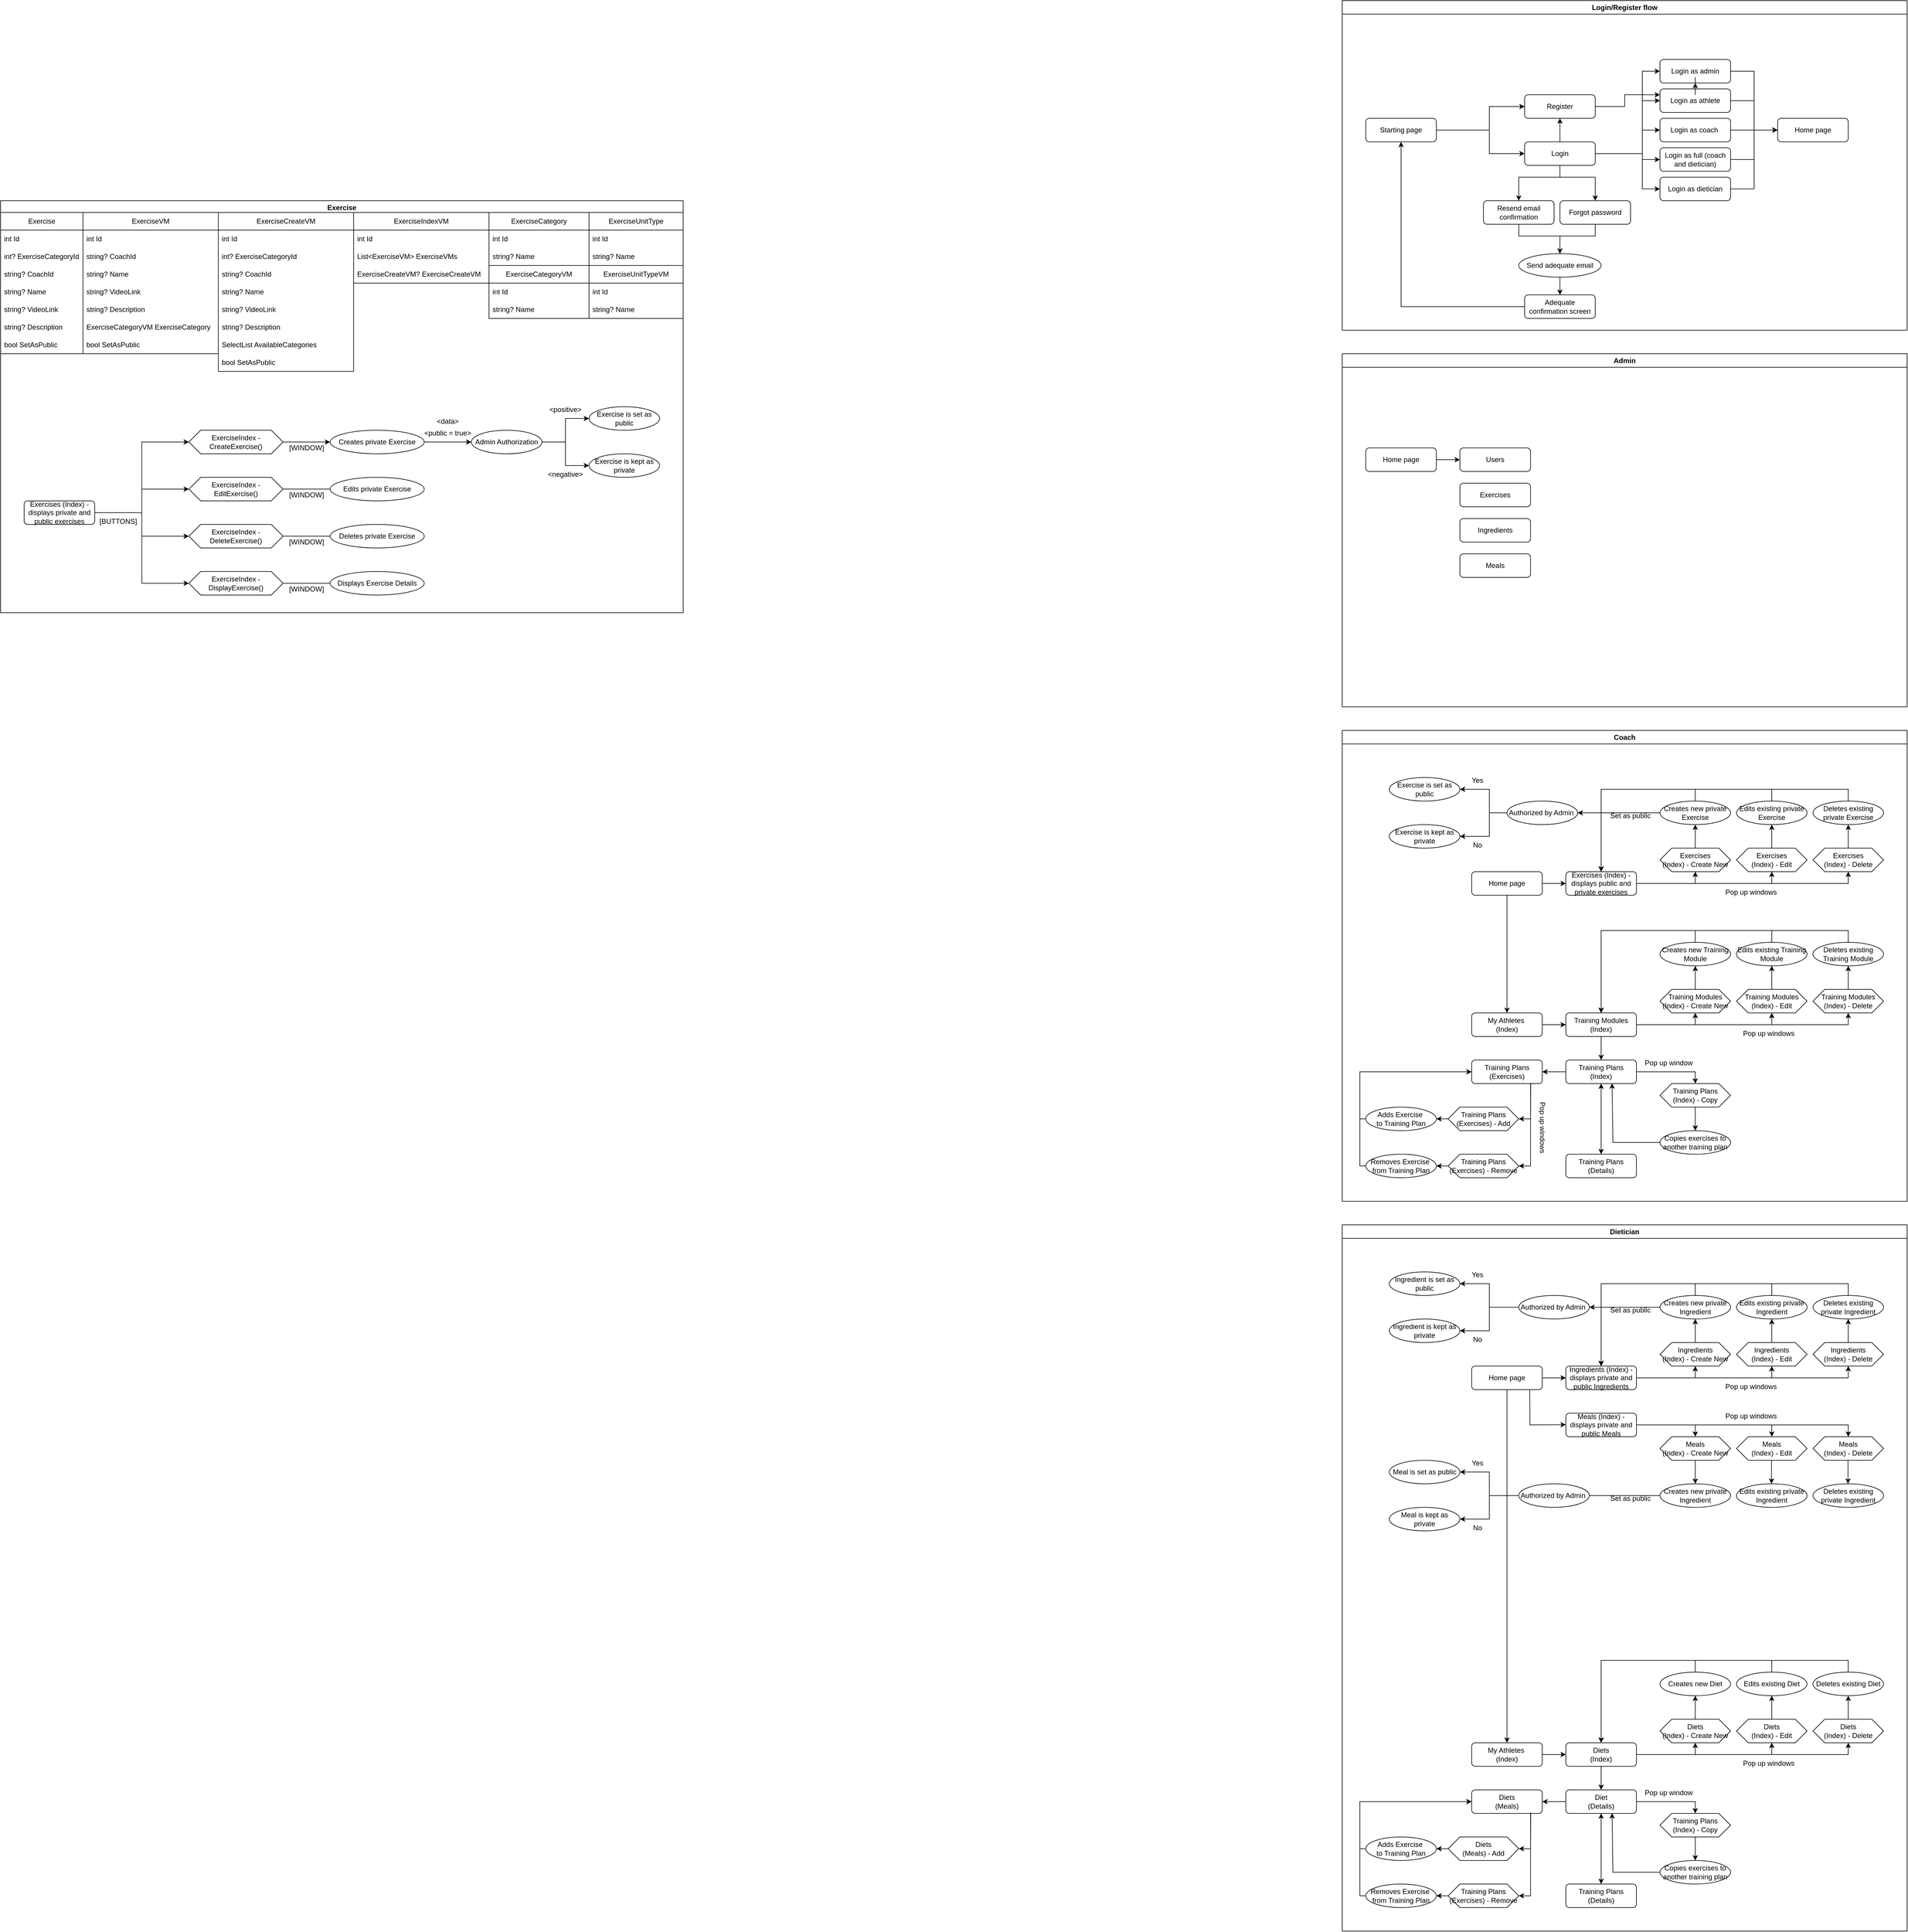 <mxfile version="24.7.16">
  <diagram name="Page-1" id="18QPKGjvQZBAcF_XZ2AR">
    <mxGraphModel dx="4237" dy="3068" grid="1" gridSize="10" guides="1" tooltips="1" connect="1" arrows="1" fold="1" page="1" pageScale="1" pageWidth="850" pageHeight="1100" math="0" shadow="0">
      <root>
        <mxCell id="0" />
        <mxCell id="1" parent="0" />
        <mxCell id="izD9zCOAXTGJAPc0Cjla-5" value="Login as coach&amp;nbsp;" style="rounded=1;whiteSpace=wrap;html=1;fontSize=12;" parent="1" vertex="1">
          <mxGeometry x="380" y="-1240" width="120" height="40" as="geometry" />
        </mxCell>
        <mxCell id="izD9zCOAXTGJAPc0Cjla-11" value="" style="endArrow=classic;html=1;rounded=0;entryX=0;entryY=0.5;entryDx=0;entryDy=0;fontSize=12;" parent="1" target="izD9zCOAXTGJAPc0Cjla-4" edge="1">
          <mxGeometry width="50" height="50" relative="1" as="geometry">
            <mxPoint x="270" y="-1180" as="sourcePoint" />
            <mxPoint x="390" y="-1200" as="targetPoint" />
            <Array as="points">
              <mxPoint x="350" y="-1180" />
              <mxPoint x="350" y="-1270" />
            </Array>
          </mxGeometry>
        </mxCell>
        <mxCell id="izD9zCOAXTGJAPc0Cjla-12" value="" style="endArrow=classic;html=1;rounded=0;entryX=0;entryY=0.5;entryDx=0;entryDy=0;exitX=1;exitY=0.5;exitDx=0;exitDy=0;fontSize=12;" parent="1" source="izD9zCOAXTGJAPc0Cjla-2" target="izD9zCOAXTGJAPc0Cjla-5" edge="1">
          <mxGeometry width="50" height="50" relative="1" as="geometry">
            <mxPoint x="330" y="-1220" as="sourcePoint" />
            <mxPoint x="390" y="-1180" as="targetPoint" />
            <Array as="points">
              <mxPoint x="350" y="-1180" />
              <mxPoint x="350" y="-1220" />
            </Array>
          </mxGeometry>
        </mxCell>
        <mxCell id="izD9zCOAXTGJAPc0Cjla-22" value="Home page" style="rounded=1;whiteSpace=wrap;html=1;fontSize=12;" parent="1" vertex="1">
          <mxGeometry x="580" y="-1240" width="120" height="40" as="geometry" />
        </mxCell>
        <mxCell id="izD9zCOAXTGJAPc0Cjla-23" value="" style="endArrow=classic;html=1;rounded=0;exitX=1;exitY=0.5;exitDx=0;exitDy=0;entryX=0;entryY=0.5;entryDx=0;entryDy=0;fontSize=12;" parent="1" source="izD9zCOAXTGJAPc0Cjla-8" target="izD9zCOAXTGJAPc0Cjla-22" edge="1">
          <mxGeometry width="50" height="50" relative="1" as="geometry">
            <mxPoint x="560" y="-1280" as="sourcePoint" />
            <mxPoint x="610" y="-1330" as="targetPoint" />
            <Array as="points">
              <mxPoint x="540" y="-1320" />
              <mxPoint x="540" y="-1220" />
            </Array>
          </mxGeometry>
        </mxCell>
        <mxCell id="izD9zCOAXTGJAPc0Cjla-24" value="" style="endArrow=classic;html=1;rounded=0;exitX=1;exitY=0.5;exitDx=0;exitDy=0;entryX=0;entryY=0.5;entryDx=0;entryDy=0;fontSize=12;" parent="1" source="izD9zCOAXTGJAPc0Cjla-4" target="izD9zCOAXTGJAPc0Cjla-22" edge="1">
          <mxGeometry width="50" height="50" relative="1" as="geometry">
            <mxPoint x="510" y="-1360" as="sourcePoint" />
            <mxPoint x="590" y="-1220" as="targetPoint" />
            <Array as="points">
              <mxPoint x="540" y="-1270" />
              <mxPoint x="540" y="-1220" />
            </Array>
          </mxGeometry>
        </mxCell>
        <mxCell id="izD9zCOAXTGJAPc0Cjla-25" value="" style="endArrow=classic;html=1;rounded=0;exitX=1;exitY=0.5;exitDx=0;exitDy=0;fontSize=12;" parent="1" source="izD9zCOAXTGJAPc0Cjla-5" edge="1">
          <mxGeometry width="50" height="50" relative="1" as="geometry">
            <mxPoint x="510" y="-1290" as="sourcePoint" />
            <mxPoint x="580" y="-1220" as="targetPoint" />
            <Array as="points">
              <mxPoint x="540" y="-1220" />
            </Array>
          </mxGeometry>
        </mxCell>
        <mxCell id="izD9zCOAXTGJAPc0Cjla-26" value="" style="endArrow=classic;html=1;rounded=0;exitX=1;exitY=0.5;exitDx=0;exitDy=0;entryX=0;entryY=0.5;entryDx=0;entryDy=0;fontSize=12;" parent="1" source="izD9zCOAXTGJAPc0Cjla-6" target="izD9zCOAXTGJAPc0Cjla-22" edge="1">
          <mxGeometry width="50" height="50" relative="1" as="geometry">
            <mxPoint x="580" y="-1110" as="sourcePoint" />
            <mxPoint x="630" y="-1160" as="targetPoint" />
            <Array as="points">
              <mxPoint x="540" y="-1170" />
              <mxPoint x="540" y="-1220" />
            </Array>
          </mxGeometry>
        </mxCell>
        <mxCell id="izD9zCOAXTGJAPc0Cjla-27" value="" style="endArrow=classic;html=1;rounded=0;exitX=1;exitY=0.5;exitDx=0;exitDy=0;entryX=0;entryY=0.5;entryDx=0;entryDy=0;fontSize=12;" parent="1" source="izD9zCOAXTGJAPc0Cjla-7" target="izD9zCOAXTGJAPc0Cjla-22" edge="1">
          <mxGeometry width="50" height="50" relative="1" as="geometry">
            <mxPoint x="550" y="-1060" as="sourcePoint" />
            <mxPoint x="600" y="-1110" as="targetPoint" />
            <Array as="points">
              <mxPoint x="540" y="-1120" />
              <mxPoint x="540" y="-1220" />
            </Array>
          </mxGeometry>
        </mxCell>
        <mxCell id="izD9zCOAXTGJAPc0Cjla-31" value="Forgot password" style="rounded=1;whiteSpace=wrap;html=1;fontSize=12;" parent="1" vertex="1">
          <mxGeometry x="210" y="-1100" width="120" height="40" as="geometry" />
        </mxCell>
        <mxCell id="izD9zCOAXTGJAPc0Cjla-33" value="Resend email confirmation" style="rounded=1;whiteSpace=wrap;html=1;fontSize=12;" parent="1" vertex="1">
          <mxGeometry x="80" y="-1100" width="120" height="40" as="geometry" />
        </mxCell>
        <mxCell id="izD9zCOAXTGJAPc0Cjla-35" value="" style="endArrow=classic;html=1;rounded=0;exitX=0.5;exitY=1;exitDx=0;exitDy=0;entryX=0.5;entryY=0;entryDx=0;entryDy=0;fontSize=12;" parent="1" source="izD9zCOAXTGJAPc0Cjla-2" target="izD9zCOAXTGJAPc0Cjla-31" edge="1">
          <mxGeometry width="50" height="50" relative="1" as="geometry">
            <mxPoint x="210" y="-1090" as="sourcePoint" />
            <mxPoint x="260" y="-1140" as="targetPoint" />
            <Array as="points">
              <mxPoint x="210" y="-1140" />
              <mxPoint x="270" y="-1140" />
            </Array>
          </mxGeometry>
        </mxCell>
        <mxCell id="izD9zCOAXTGJAPc0Cjla-36" value="" style="endArrow=classic;html=1;rounded=0;entryX=0.5;entryY=0;entryDx=0;entryDy=0;exitX=0.5;exitY=1;exitDx=0;exitDy=0;fontSize=12;" parent="1" source="izD9zCOAXTGJAPc0Cjla-2" target="izD9zCOAXTGJAPc0Cjla-33" edge="1">
          <mxGeometry width="50" height="50" relative="1" as="geometry">
            <mxPoint x="240" y="-1170" as="sourcePoint" />
            <mxPoint x="210" y="-1160" as="targetPoint" />
            <Array as="points">
              <mxPoint x="210" y="-1140" />
              <mxPoint x="140" y="-1140" />
            </Array>
          </mxGeometry>
        </mxCell>
        <mxCell id="izD9zCOAXTGJAPc0Cjla-38" value="" style="endArrow=classic;html=1;rounded=0;exitX=0.5;exitY=1;exitDx=0;exitDy=0;entryX=0.5;entryY=0;entryDx=0;entryDy=0;fontSize=12;" parent="1" source="izD9zCOAXTGJAPc0Cjla-31" target="izD9zCOAXTGJAPc0Cjla-43" edge="1">
          <mxGeometry width="50" height="50" relative="1" as="geometry">
            <mxPoint x="200" y="-1010" as="sourcePoint" />
            <mxPoint x="250" y="-1060" as="targetPoint" />
            <Array as="points">
              <mxPoint x="270" y="-1040" />
              <mxPoint x="210" y="-1040" />
            </Array>
          </mxGeometry>
        </mxCell>
        <mxCell id="izD9zCOAXTGJAPc0Cjla-39" value="" style="endArrow=classic;html=1;rounded=0;exitX=0.5;exitY=1;exitDx=0;exitDy=0;entryX=0.5;entryY=0;entryDx=0;entryDy=0;fontSize=12;" parent="1" source="izD9zCOAXTGJAPc0Cjla-33" target="izD9zCOAXTGJAPc0Cjla-43" edge="1">
          <mxGeometry width="50" height="50" relative="1" as="geometry">
            <mxPoint x="70" y="-960" as="sourcePoint" />
            <mxPoint x="120" y="-1010" as="targetPoint" />
            <Array as="points">
              <mxPoint x="140" y="-1040" />
              <mxPoint x="210" y="-1040" />
            </Array>
          </mxGeometry>
        </mxCell>
        <mxCell id="izD9zCOAXTGJAPc0Cjla-41" value="Login/Register flow" style="swimlane;whiteSpace=wrap;html=1;fontSize=12;" parent="1" vertex="1">
          <mxGeometry x="-160" y="-1440" width="960" height="560" as="geometry" />
        </mxCell>
        <mxCell id="izD9zCOAXTGJAPc0Cjla-43" value="Send adequate email" style="ellipse;whiteSpace=wrap;html=1;fontSize=12;" parent="izD9zCOAXTGJAPc0Cjla-41" vertex="1">
          <mxGeometry x="300" y="430" width="140" height="40" as="geometry" />
        </mxCell>
        <mxCell id="izD9zCOAXTGJAPc0Cjla-37" value="Adequate confirmation screen" style="rounded=1;whiteSpace=wrap;html=1;fontSize=12;" parent="izD9zCOAXTGJAPc0Cjla-41" vertex="1">
          <mxGeometry x="310" y="500" width="120" height="40" as="geometry" />
        </mxCell>
        <mxCell id="izD9zCOAXTGJAPc0Cjla-46" value="" style="endArrow=classic;html=1;rounded=0;exitX=0.5;exitY=1;exitDx=0;exitDy=0;entryX=0.5;entryY=0;entryDx=0;entryDy=0;fontSize=12;" parent="izD9zCOAXTGJAPc0Cjla-41" source="izD9zCOAXTGJAPc0Cjla-43" target="izD9zCOAXTGJAPc0Cjla-37" edge="1">
          <mxGeometry width="50" height="50" relative="1" as="geometry">
            <mxPoint x="360" y="640" as="sourcePoint" />
            <mxPoint x="410" y="590" as="targetPoint" />
          </mxGeometry>
        </mxCell>
        <mxCell id="izD9zCOAXTGJAPc0Cjla-18" value="Starting page" style="rounded=1;whiteSpace=wrap;html=1;fontSize=12;" parent="izD9zCOAXTGJAPc0Cjla-41" vertex="1">
          <mxGeometry x="40" y="200" width="120" height="40" as="geometry" />
        </mxCell>
        <mxCell id="izD9zCOAXTGJAPc0Cjla-40" value="" style="endArrow=classic;html=1;rounded=0;exitX=0;exitY=0.5;exitDx=0;exitDy=0;entryX=0.5;entryY=1;entryDx=0;entryDy=0;fontSize=12;" parent="izD9zCOAXTGJAPc0Cjla-41" source="izD9zCOAXTGJAPc0Cjla-37" target="izD9zCOAXTGJAPc0Cjla-18" edge="1">
          <mxGeometry width="50" height="50" relative="1" as="geometry">
            <mxPoint x="170" y="500" as="sourcePoint" />
            <mxPoint x="220" y="450" as="targetPoint" />
            <Array as="points">
              <mxPoint x="100" y="520" />
            </Array>
          </mxGeometry>
        </mxCell>
        <mxCell id="izD9zCOAXTGJAPc0Cjla-17" value="Register" style="rounded=1;whiteSpace=wrap;html=1;fontSize=12;" parent="izD9zCOAXTGJAPc0Cjla-41" vertex="1">
          <mxGeometry x="310" y="160" width="120" height="40" as="geometry" />
        </mxCell>
        <mxCell id="izD9zCOAXTGJAPc0Cjla-29" value="" style="endArrow=classic;html=1;rounded=0;entryX=0;entryY=0.5;entryDx=0;entryDy=0;exitX=1;exitY=0.5;exitDx=0;exitDy=0;fontSize=12;" parent="izD9zCOAXTGJAPc0Cjla-41" source="izD9zCOAXTGJAPc0Cjla-18" target="izD9zCOAXTGJAPc0Cjla-17" edge="1">
          <mxGeometry width="50" height="50" relative="1" as="geometry">
            <mxPoint x="270" y="220" as="sourcePoint" />
            <mxPoint x="320" y="170" as="targetPoint" />
            <Array as="points">
              <mxPoint x="250" y="220" />
              <mxPoint x="250" y="180" />
            </Array>
          </mxGeometry>
        </mxCell>
        <mxCell id="izD9zCOAXTGJAPc0Cjla-2" value="Login" style="rounded=1;whiteSpace=wrap;html=1;fontSize=12;" parent="izD9zCOAXTGJAPc0Cjla-41" vertex="1">
          <mxGeometry x="310" y="240" width="120" height="40" as="geometry" />
        </mxCell>
        <mxCell id="izD9zCOAXTGJAPc0Cjla-30" value="" style="endArrow=classic;html=1;rounded=0;entryX=0;entryY=0.5;entryDx=0;entryDy=0;exitX=1;exitY=0.5;exitDx=0;exitDy=0;fontSize=12;" parent="izD9zCOAXTGJAPc0Cjla-41" source="izD9zCOAXTGJAPc0Cjla-18" target="izD9zCOAXTGJAPc0Cjla-2" edge="1">
          <mxGeometry width="50" height="50" relative="1" as="geometry">
            <mxPoint x="250" y="200" as="sourcePoint" />
            <mxPoint x="350" y="180" as="targetPoint" />
            <Array as="points">
              <mxPoint x="250" y="220" />
              <mxPoint x="250" y="260" />
            </Array>
          </mxGeometry>
        </mxCell>
        <mxCell id="izD9zCOAXTGJAPc0Cjla-34" value="" style="endArrow=classic;html=1;rounded=0;entryX=0.5;entryY=1;entryDx=0;entryDy=0;exitX=0.5;exitY=0;exitDx=0;exitDy=0;fontSize=12;" parent="izD9zCOAXTGJAPc0Cjla-41" source="izD9zCOAXTGJAPc0Cjla-2" target="izD9zCOAXTGJAPc0Cjla-17" edge="1">
          <mxGeometry width="50" height="50" relative="1" as="geometry">
            <mxPoint x="340" y="360" as="sourcePoint" />
            <mxPoint x="390" y="310" as="targetPoint" />
          </mxGeometry>
        </mxCell>
        <mxCell id="izD9zCOAXTGJAPc0Cjla-4" value="Login as athlete" style="rounded=1;whiteSpace=wrap;html=1;fontSize=12;" parent="izD9zCOAXTGJAPc0Cjla-41" vertex="1">
          <mxGeometry x="540" y="150" width="120" height="40" as="geometry" />
        </mxCell>
        <mxCell id="izD9zCOAXTGJAPc0Cjla-21" value="" style="endArrow=classic;html=1;rounded=0;exitX=1;exitY=0.5;exitDx=0;exitDy=0;entryX=0;entryY=0.25;entryDx=0;entryDy=0;fontSize=12;" parent="izD9zCOAXTGJAPc0Cjla-41" source="izD9zCOAXTGJAPc0Cjla-17" target="izD9zCOAXTGJAPc0Cjla-4" edge="1">
          <mxGeometry width="50" height="50" relative="1" as="geometry">
            <mxPoint x="480" y="180" as="sourcePoint" />
            <mxPoint x="530" y="130" as="targetPoint" />
            <Array as="points">
              <mxPoint x="480" y="180" />
              <mxPoint x="480" y="160" />
            </Array>
          </mxGeometry>
        </mxCell>
        <mxCell id="izD9zCOAXTGJAPc0Cjla-8" value="Login as admin" style="rounded=1;whiteSpace=wrap;html=1;fontSize=12;" parent="izD9zCOAXTGJAPc0Cjla-41" vertex="1">
          <mxGeometry x="540" y="100" width="120" height="40" as="geometry" />
        </mxCell>
        <mxCell id="izD9zCOAXTGJAPc0Cjla-16" value="" style="endArrow=classic;html=1;rounded=0;entryX=0;entryY=0.5;entryDx=0;entryDy=0;exitX=1;exitY=0.5;exitDx=0;exitDy=0;fontSize=12;" parent="izD9zCOAXTGJAPc0Cjla-41" source="izD9zCOAXTGJAPc0Cjla-2" target="izD9zCOAXTGJAPc0Cjla-8" edge="1">
          <mxGeometry width="50" height="50" relative="1" as="geometry">
            <mxPoint x="470" y="210" as="sourcePoint" />
            <mxPoint x="440" y="310" as="targetPoint" />
            <Array as="points">
              <mxPoint x="510" y="260" />
              <mxPoint x="510" y="120" />
            </Array>
          </mxGeometry>
        </mxCell>
        <mxCell id="_VyMhvOsHdVWreHHS5qs-81" value="" style="edgeStyle=orthogonalEdgeStyle;rounded=0;orthogonalLoop=1;jettySize=auto;html=1;fontSize=12;" parent="izD9zCOAXTGJAPc0Cjla-41" source="izD9zCOAXTGJAPc0Cjla-4" target="izD9zCOAXTGJAPc0Cjla-8" edge="1">
          <mxGeometry relative="1" as="geometry" />
        </mxCell>
        <mxCell id="izD9zCOAXTGJAPc0Cjla-6" value="Login as full (coach and dietician)" style="rounded=1;whiteSpace=wrap;html=1;fontSize=12;" parent="izD9zCOAXTGJAPc0Cjla-41" vertex="1">
          <mxGeometry x="540" y="250" width="120" height="40" as="geometry" />
        </mxCell>
        <mxCell id="izD9zCOAXTGJAPc0Cjla-13" value="" style="endArrow=classic;html=1;rounded=0;entryX=0;entryY=0.5;entryDx=0;entryDy=0;exitX=1;exitY=0.5;exitDx=0;exitDy=0;fontSize=12;" parent="izD9zCOAXTGJAPc0Cjla-41" source="izD9zCOAXTGJAPc0Cjla-2" target="izD9zCOAXTGJAPc0Cjla-6" edge="1">
          <mxGeometry width="50" height="50" relative="1" as="geometry">
            <mxPoint x="490" y="220" as="sourcePoint" />
            <mxPoint x="550" y="330" as="targetPoint" />
            <Array as="points">
              <mxPoint x="510" y="260" />
              <mxPoint x="510" y="270" />
            </Array>
          </mxGeometry>
        </mxCell>
        <mxCell id="izD9zCOAXTGJAPc0Cjla-7" value="Login as dietician" style="rounded=1;whiteSpace=wrap;html=1;fontSize=12;" parent="izD9zCOAXTGJAPc0Cjla-41" vertex="1">
          <mxGeometry x="540" y="300" width="120" height="40" as="geometry" />
        </mxCell>
        <mxCell id="izD9zCOAXTGJAPc0Cjla-14" value="" style="endArrow=classic;html=1;rounded=0;entryX=0;entryY=0.5;entryDx=0;entryDy=0;exitX=1;exitY=0.5;exitDx=0;exitDy=0;fontSize=12;" parent="izD9zCOAXTGJAPc0Cjla-41" source="izD9zCOAXTGJAPc0Cjla-2" target="izD9zCOAXTGJAPc0Cjla-7" edge="1">
          <mxGeometry width="50" height="50" relative="1" as="geometry">
            <mxPoint x="490" y="220" as="sourcePoint" />
            <mxPoint x="550" y="400" as="targetPoint" />
            <Array as="points">
              <mxPoint x="510" y="260" />
              <mxPoint x="510" y="320" />
            </Array>
          </mxGeometry>
        </mxCell>
        <mxCell id="_VyMhvOsHdVWreHHS5qs-5" value="Home page" style="rounded=1;whiteSpace=wrap;html=1;fontSize=12;" parent="1" vertex="1">
          <mxGeometry x="-120" y="-680" width="120" height="40" as="geometry" />
        </mxCell>
        <mxCell id="_VyMhvOsHdVWreHHS5qs-6" value="Admin" style="swimlane;whiteSpace=wrap;html=1;fontSize=12;" parent="1" vertex="1">
          <mxGeometry x="-160" y="-840" width="960" height="600" as="geometry" />
        </mxCell>
        <mxCell id="_VyMhvOsHdVWreHHS5qs-10" value="Users" style="rounded=1;whiteSpace=wrap;html=1;fontSize=12;" parent="_VyMhvOsHdVWreHHS5qs-6" vertex="1">
          <mxGeometry x="200" y="160" width="120" height="40" as="geometry" />
        </mxCell>
        <mxCell id="fIIeSh7l6q9_PDV8aH3v-75" value="Exercises" style="rounded=1;whiteSpace=wrap;html=1;fontSize=12;" parent="_VyMhvOsHdVWreHHS5qs-6" vertex="1">
          <mxGeometry x="200" y="220" width="120" height="40" as="geometry" />
        </mxCell>
        <mxCell id="fIIeSh7l6q9_PDV8aH3v-76" value="Ingredients" style="rounded=1;whiteSpace=wrap;html=1;fontSize=12;" parent="_VyMhvOsHdVWreHHS5qs-6" vertex="1">
          <mxGeometry x="200" y="280" width="120" height="40" as="geometry" />
        </mxCell>
        <mxCell id="fIIeSh7l6q9_PDV8aH3v-77" value="Meals" style="rounded=1;whiteSpace=wrap;html=1;fontSize=12;" parent="_VyMhvOsHdVWreHHS5qs-6" vertex="1">
          <mxGeometry x="200" y="340" width="120" height="40" as="geometry" />
        </mxCell>
        <mxCell id="_VyMhvOsHdVWreHHS5qs-16" value="Coach" style="swimlane;whiteSpace=wrap;html=1;fontSize=12;" parent="1" vertex="1">
          <mxGeometry x="-160" y="-200" width="960" height="800" as="geometry" />
        </mxCell>
        <mxCell id="_VyMhvOsHdVWreHHS5qs-19" value="Home page" style="rounded=1;whiteSpace=wrap;html=1;fontSize=12;" parent="_VyMhvOsHdVWreHHS5qs-16" vertex="1">
          <mxGeometry x="220" y="240" width="120" height="40" as="geometry" />
        </mxCell>
        <mxCell id="_VyMhvOsHdVWreHHS5qs-20" value="" style="endArrow=classic;html=1;rounded=0;exitX=0.5;exitY=1;exitDx=0;exitDy=0;entryX=0.5;entryY=0;entryDx=0;entryDy=0;fontSize=12;" parent="_VyMhvOsHdVWreHHS5qs-16" source="_VyMhvOsHdVWreHHS5qs-19" target="_VyMhvOsHdVWreHHS5qs-21" edge="1">
          <mxGeometry width="50" height="50" relative="1" as="geometry">
            <mxPoint x="230" y="530" as="sourcePoint" />
            <mxPoint x="220" y="510" as="targetPoint" />
          </mxGeometry>
        </mxCell>
        <mxCell id="_VyMhvOsHdVWreHHS5qs-21" value="My Athletes&amp;nbsp;&lt;div style=&quot;font-size: 12px;&quot;&gt;(Index)&lt;/div&gt;" style="rounded=1;whiteSpace=wrap;html=1;fontSize=12;" parent="_VyMhvOsHdVWreHHS5qs-16" vertex="1">
          <mxGeometry x="220" y="480" width="120" height="40" as="geometry" />
        </mxCell>
        <mxCell id="_VyMhvOsHdVWreHHS5qs-22" value="" style="endArrow=classic;html=1;rounded=0;exitX=1;exitY=0.5;exitDx=0;exitDy=0;entryX=0;entryY=0.5;entryDx=0;entryDy=0;fontSize=12;" parent="_VyMhvOsHdVWreHHS5qs-16" source="_VyMhvOsHdVWreHHS5qs-21" target="_VyMhvOsHdVWreHHS5qs-23" edge="1">
          <mxGeometry width="50" height="50" relative="1" as="geometry">
            <mxPoint x="370" y="540" as="sourcePoint" />
            <mxPoint x="380" y="510" as="targetPoint" />
          </mxGeometry>
        </mxCell>
        <mxCell id="_VyMhvOsHdVWreHHS5qs-23" value="Training Modules&lt;br style=&quot;font-size: 12px;&quot;&gt;(Index)" style="rounded=1;whiteSpace=wrap;html=1;fontSize=12;" parent="_VyMhvOsHdVWreHHS5qs-16" vertex="1">
          <mxGeometry x="380" y="480" width="120" height="40" as="geometry" />
        </mxCell>
        <mxCell id="_VyMhvOsHdVWreHHS5qs-24" value="Training Plans&lt;br style=&quot;font-size: 12px;&quot;&gt;(Index)" style="rounded=1;whiteSpace=wrap;html=1;fontSize=12;" parent="_VyMhvOsHdVWreHHS5qs-16" vertex="1">
          <mxGeometry x="380" y="560" width="120" height="40" as="geometry" />
        </mxCell>
        <mxCell id="_VyMhvOsHdVWreHHS5qs-26" value="" style="endArrow=classic;html=1;rounded=0;exitX=0.5;exitY=1;exitDx=0;exitDy=0;entryX=0.5;entryY=0;entryDx=0;entryDy=0;fontSize=12;" parent="_VyMhvOsHdVWreHHS5qs-16" source="_VyMhvOsHdVWreHHS5qs-23" target="_VyMhvOsHdVWreHHS5qs-24" edge="1">
          <mxGeometry width="50" height="50" relative="1" as="geometry">
            <mxPoint x="310" y="680" as="sourcePoint" />
            <mxPoint x="360" y="630" as="targetPoint" />
          </mxGeometry>
        </mxCell>
        <mxCell id="_VyMhvOsHdVWreHHS5qs-27" value="" style="endArrow=classic;html=1;rounded=0;exitX=1;exitY=0.5;exitDx=0;exitDy=0;entryX=0.5;entryY=1;entryDx=0;entryDy=0;fontSize=12;" parent="_VyMhvOsHdVWreHHS5qs-16" source="_VyMhvOsHdVWreHHS5qs-23" edge="1">
          <mxGeometry width="50" height="50" relative="1" as="geometry">
            <mxPoint x="540" y="530" as="sourcePoint" />
            <mxPoint x="600" y="480" as="targetPoint" />
            <Array as="points">
              <mxPoint x="600" y="500" />
            </Array>
          </mxGeometry>
        </mxCell>
        <mxCell id="_VyMhvOsHdVWreHHS5qs-32" value="" style="endArrow=classic;html=1;rounded=0;exitX=1;exitY=0.5;exitDx=0;exitDy=0;entryX=0.5;entryY=1;entryDx=0;entryDy=0;fontSize=12;" parent="_VyMhvOsHdVWreHHS5qs-16" source="_VyMhvOsHdVWreHHS5qs-23" edge="1">
          <mxGeometry width="50" height="50" relative="1" as="geometry">
            <mxPoint x="510" y="510" as="sourcePoint" />
            <mxPoint x="730" y="480" as="targetPoint" />
            <Array as="points">
              <mxPoint x="730" y="500" />
            </Array>
          </mxGeometry>
        </mxCell>
        <mxCell id="_VyMhvOsHdVWreHHS5qs-33" value="" style="endArrow=classic;html=1;rounded=0;exitX=1;exitY=0.5;exitDx=0;exitDy=0;entryX=0.5;entryY=1;entryDx=0;entryDy=0;fontSize=12;" parent="_VyMhvOsHdVWreHHS5qs-16" source="_VyMhvOsHdVWreHHS5qs-23" edge="1">
          <mxGeometry width="50" height="50" relative="1" as="geometry">
            <mxPoint x="510" y="510" as="sourcePoint" />
            <mxPoint x="860" y="480" as="targetPoint" />
            <Array as="points">
              <mxPoint x="860" y="500" />
            </Array>
          </mxGeometry>
        </mxCell>
        <mxCell id="_VyMhvOsHdVWreHHS5qs-36" value="Pop up windows" style="text;html=1;align=center;verticalAlign=middle;whiteSpace=wrap;rounded=0;fontSize=12;" parent="_VyMhvOsHdVWreHHS5qs-16" vertex="1">
          <mxGeometry x="660" y="500" width="130" height="30" as="geometry" />
        </mxCell>
        <mxCell id="_VyMhvOsHdVWreHHS5qs-38" value="" style="endArrow=classic;html=1;rounded=0;entryX=0.5;entryY=1;entryDx=0;entryDy=0;exitX=0.5;exitY=0;exitDx=0;exitDy=0;fontSize=12;" parent="_VyMhvOsHdVWreHHS5qs-16" target="_VyMhvOsHdVWreHHS5qs-39" edge="1">
          <mxGeometry width="50" height="50" relative="1" as="geometry">
            <mxPoint x="600" y="440" as="sourcePoint" />
            <mxPoint x="590" y="540" as="targetPoint" />
          </mxGeometry>
        </mxCell>
        <mxCell id="_VyMhvOsHdVWreHHS5qs-39" value="Creates new Training Module" style="ellipse;whiteSpace=wrap;html=1;fontSize=12;" parent="_VyMhvOsHdVWreHHS5qs-16" vertex="1">
          <mxGeometry x="540" y="360" width="120" height="40" as="geometry" />
        </mxCell>
        <mxCell id="_VyMhvOsHdVWreHHS5qs-40" value="" style="endArrow=classic;html=1;rounded=0;exitX=0.5;exitY=0;exitDx=0;exitDy=0;entryX=0.5;entryY=1;entryDx=0;entryDy=0;fontSize=12;" parent="_VyMhvOsHdVWreHHS5qs-16" target="_VyMhvOsHdVWreHHS5qs-41" edge="1">
          <mxGeometry width="50" height="50" relative="1" as="geometry">
            <mxPoint x="730" y="440" as="sourcePoint" />
            <mxPoint x="730" y="640" as="targetPoint" />
          </mxGeometry>
        </mxCell>
        <mxCell id="_VyMhvOsHdVWreHHS5qs-41" value="Edits existing Training Module" style="ellipse;whiteSpace=wrap;html=1;fontSize=12;" parent="_VyMhvOsHdVWreHHS5qs-16" vertex="1">
          <mxGeometry x="670" y="360" width="120" height="40" as="geometry" />
        </mxCell>
        <mxCell id="_VyMhvOsHdVWreHHS5qs-42" value="" style="endArrow=classic;html=1;rounded=0;exitX=0.5;exitY=0;exitDx=0;exitDy=0;entryX=0.5;entryY=1;entryDx=0;entryDy=0;fontSize=12;" parent="_VyMhvOsHdVWreHHS5qs-16" target="_VyMhvOsHdVWreHHS5qs-43" edge="1">
          <mxGeometry width="50" height="50" relative="1" as="geometry">
            <mxPoint x="860" y="440" as="sourcePoint" />
            <mxPoint x="860" y="640" as="targetPoint" />
          </mxGeometry>
        </mxCell>
        <mxCell id="_VyMhvOsHdVWreHHS5qs-43" value="Deletes existing Training Module" style="ellipse;whiteSpace=wrap;html=1;fontSize=12;" parent="_VyMhvOsHdVWreHHS5qs-16" vertex="1">
          <mxGeometry x="800" y="360" width="120" height="40" as="geometry" />
        </mxCell>
        <mxCell id="_VyMhvOsHdVWreHHS5qs-44" value="" style="endArrow=classic;html=1;rounded=0;entryX=0.5;entryY=0;entryDx=0;entryDy=0;exitX=0.5;exitY=0;exitDx=0;exitDy=0;fontSize=12;" parent="_VyMhvOsHdVWreHHS5qs-16" source="_VyMhvOsHdVWreHHS5qs-39" target="_VyMhvOsHdVWreHHS5qs-23" edge="1">
          <mxGeometry width="50" height="50" relative="1" as="geometry">
            <mxPoint x="600" y="320" as="sourcePoint" />
            <mxPoint x="490" y="360" as="targetPoint" />
            <Array as="points">
              <mxPoint x="600" y="340" />
              <mxPoint x="440" y="340" />
            </Array>
          </mxGeometry>
        </mxCell>
        <mxCell id="_VyMhvOsHdVWreHHS5qs-45" value="" style="endArrow=classic;html=1;rounded=0;entryX=0.5;entryY=0;entryDx=0;entryDy=0;exitX=0.5;exitY=0;exitDx=0;exitDy=0;fontSize=12;" parent="_VyMhvOsHdVWreHHS5qs-16" source="_VyMhvOsHdVWreHHS5qs-43" target="_VyMhvOsHdVWreHHS5qs-23" edge="1">
          <mxGeometry width="50" height="50" relative="1" as="geometry">
            <mxPoint x="550" y="580" as="sourcePoint" />
            <mxPoint x="600" y="530" as="targetPoint" />
            <Array as="points">
              <mxPoint x="860" y="340" />
              <mxPoint x="440" y="340" />
            </Array>
          </mxGeometry>
        </mxCell>
        <mxCell id="_VyMhvOsHdVWreHHS5qs-46" value="" style="endArrow=classic;html=1;rounded=0;entryX=0.5;entryY=0;entryDx=0;entryDy=0;exitX=0.5;exitY=0;exitDx=0;exitDy=0;fontSize=12;" parent="_VyMhvOsHdVWreHHS5qs-16" source="_VyMhvOsHdVWreHHS5qs-41" target="_VyMhvOsHdVWreHHS5qs-23" edge="1">
          <mxGeometry width="50" height="50" relative="1" as="geometry">
            <mxPoint x="570" y="600" as="sourcePoint" />
            <mxPoint x="620" y="550" as="targetPoint" />
            <Array as="points">
              <mxPoint x="730" y="340" />
              <mxPoint x="440" y="340" />
            </Array>
          </mxGeometry>
        </mxCell>
        <mxCell id="_VyMhvOsHdVWreHHS5qs-49" value="Training Plans&lt;br style=&quot;font-size: 12px;&quot;&gt;(Exercises)" style="rounded=1;whiteSpace=wrap;html=1;fontSize=12;" parent="_VyMhvOsHdVWreHHS5qs-16" vertex="1">
          <mxGeometry x="220" y="560" width="120" height="40" as="geometry" />
        </mxCell>
        <mxCell id="_VyMhvOsHdVWreHHS5qs-50" value="Copies exercises to another training plan" style="ellipse;whiteSpace=wrap;html=1;fontSize=12;" parent="_VyMhvOsHdVWreHHS5qs-16" vertex="1">
          <mxGeometry x="540" y="680" width="120" height="40" as="geometry" />
        </mxCell>
        <mxCell id="_VyMhvOsHdVWreHHS5qs-52" value="" style="endArrow=classic;html=1;rounded=0;exitX=1;exitY=0.5;exitDx=0;exitDy=0;entryX=0.5;entryY=0;entryDx=0;entryDy=0;fontSize=12;" parent="_VyMhvOsHdVWreHHS5qs-16" source="_VyMhvOsHdVWreHHS5qs-24" edge="1">
          <mxGeometry width="50" height="50" relative="1" as="geometry">
            <mxPoint x="550" y="620" as="sourcePoint" />
            <mxPoint x="600" y="600" as="targetPoint" />
            <Array as="points">
              <mxPoint x="600" y="580" />
            </Array>
          </mxGeometry>
        </mxCell>
        <mxCell id="_VyMhvOsHdVWreHHS5qs-54" value="Pop up window" style="text;html=1;align=center;verticalAlign=middle;whiteSpace=wrap;rounded=0;fontSize=12;" parent="_VyMhvOsHdVWreHHS5qs-16" vertex="1">
          <mxGeometry x="490" y="550" width="130" height="30" as="geometry" />
        </mxCell>
        <mxCell id="_VyMhvOsHdVWreHHS5qs-55" value="" style="endArrow=classic;html=1;rounded=0;entryX=0.5;entryY=0;entryDx=0;entryDy=0;exitX=0.5;exitY=1;exitDx=0;exitDy=0;fontSize=12;" parent="_VyMhvOsHdVWreHHS5qs-16" target="_VyMhvOsHdVWreHHS5qs-50" edge="1">
          <mxGeometry width="50" height="50" relative="1" as="geometry">
            <mxPoint x="600" y="640" as="sourcePoint" />
            <mxPoint x="510" y="650" as="targetPoint" />
          </mxGeometry>
        </mxCell>
        <mxCell id="_VyMhvOsHdVWreHHS5qs-57" value="" style="endArrow=classic;html=1;rounded=0;exitX=0;exitY=0.5;exitDx=0;exitDy=0;entryX=0.655;entryY=0.993;entryDx=0;entryDy=0;entryPerimeter=0;fontSize=12;" parent="_VyMhvOsHdVWreHHS5qs-16" source="_VyMhvOsHdVWreHHS5qs-50" target="_VyMhvOsHdVWreHHS5qs-24" edge="1">
          <mxGeometry width="50" height="50" relative="1" as="geometry">
            <mxPoint x="460" y="720" as="sourcePoint" />
            <mxPoint x="510" y="670" as="targetPoint" />
            <Array as="points">
              <mxPoint x="460" y="700" />
            </Array>
          </mxGeometry>
        </mxCell>
        <mxCell id="_VyMhvOsHdVWreHHS5qs-58" value="" style="endArrow=classic;html=1;rounded=0;entryX=1;entryY=0.5;entryDx=0;entryDy=0;exitX=0;exitY=0.5;exitDx=0;exitDy=0;fontSize=12;" parent="_VyMhvOsHdVWreHHS5qs-16" source="_VyMhvOsHdVWreHHS5qs-24" target="_VyMhvOsHdVWreHHS5qs-49" edge="1">
          <mxGeometry width="50" height="50" relative="1" as="geometry">
            <mxPoint x="270" y="720" as="sourcePoint" />
            <mxPoint x="320" y="670" as="targetPoint" />
          </mxGeometry>
        </mxCell>
        <mxCell id="_VyMhvOsHdVWreHHS5qs-60" value="Training Plans&lt;br style=&quot;font-size: 12px;&quot;&gt;(Details)" style="rounded=1;whiteSpace=wrap;html=1;fontSize=12;" parent="_VyMhvOsHdVWreHHS5qs-16" vertex="1">
          <mxGeometry x="380" y="720" width="120" height="40" as="geometry" />
        </mxCell>
        <mxCell id="_VyMhvOsHdVWreHHS5qs-64" value="Training Modules&lt;br style=&quot;font-size: 12px;&quot;&gt;(Index) - Create New" style="shape=hexagon;perimeter=hexagonPerimeter2;whiteSpace=wrap;html=1;fixedSize=1;fontSize=12;" parent="_VyMhvOsHdVWreHHS5qs-16" vertex="1">
          <mxGeometry x="540" y="440" width="120" height="40" as="geometry" />
        </mxCell>
        <mxCell id="_VyMhvOsHdVWreHHS5qs-65" value="Training Modules&lt;br style=&quot;font-size: 12px;&quot;&gt;(Index) - Edit" style="shape=hexagon;perimeter=hexagonPerimeter2;whiteSpace=wrap;html=1;fixedSize=1;fontSize=12;" parent="_VyMhvOsHdVWreHHS5qs-16" vertex="1">
          <mxGeometry x="670" y="440" width="120" height="40" as="geometry" />
        </mxCell>
        <mxCell id="_VyMhvOsHdVWreHHS5qs-66" value="Training Modules&lt;br style=&quot;font-size: 12px;&quot;&gt;(Index) - Delete" style="shape=hexagon;perimeter=hexagonPerimeter2;whiteSpace=wrap;html=1;fixedSize=1;fontSize=12;" parent="_VyMhvOsHdVWreHHS5qs-16" vertex="1">
          <mxGeometry x="800" y="440" width="120" height="40" as="geometry" />
        </mxCell>
        <mxCell id="_VyMhvOsHdVWreHHS5qs-67" value="Training Plans&lt;br style=&quot;font-size: 12px;&quot;&gt;(Index) - Copy" style="shape=hexagon;perimeter=hexagonPerimeter2;whiteSpace=wrap;html=1;fixedSize=1;fontSize=12;" parent="_VyMhvOsHdVWreHHS5qs-16" vertex="1">
          <mxGeometry x="540" y="600" width="120" height="40" as="geometry" />
        </mxCell>
        <mxCell id="_VyMhvOsHdVWreHHS5qs-68" value="Training Plans&lt;br style=&quot;font-size: 12px;&quot;&gt;(Exercises) - Add" style="shape=hexagon;perimeter=hexagonPerimeter2;whiteSpace=wrap;html=1;fixedSize=1;fontSize=12;" parent="_VyMhvOsHdVWreHHS5qs-16" vertex="1">
          <mxGeometry x="180" y="640" width="120" height="40" as="geometry" />
        </mxCell>
        <mxCell id="_VyMhvOsHdVWreHHS5qs-69" value="Training Plans&lt;br style=&quot;font-size: 12px;&quot;&gt;(Exercises) - Remove" style="shape=hexagon;perimeter=hexagonPerimeter2;whiteSpace=wrap;html=1;fixedSize=1;fontSize=12;" parent="_VyMhvOsHdVWreHHS5qs-16" vertex="1">
          <mxGeometry x="180" y="720" width="120" height="40" as="geometry" />
        </mxCell>
        <mxCell id="_VyMhvOsHdVWreHHS5qs-70" value="" style="endArrow=classic;html=1;rounded=0;entryX=1;entryY=0.5;entryDx=0;entryDy=0;exitX=0.836;exitY=0.972;exitDx=0;exitDy=0;fontSize=12;exitPerimeter=0;" parent="_VyMhvOsHdVWreHHS5qs-16" source="_VyMhvOsHdVWreHHS5qs-49" target="_VyMhvOsHdVWreHHS5qs-68" edge="1">
          <mxGeometry width="50" height="50" relative="1" as="geometry">
            <mxPoint x="310" y="710" as="sourcePoint" />
            <mxPoint x="360" y="660" as="targetPoint" />
            <Array as="points">
              <mxPoint x="320" y="660" />
            </Array>
          </mxGeometry>
        </mxCell>
        <mxCell id="_VyMhvOsHdVWreHHS5qs-71" value="" style="endArrow=classic;html=1;rounded=0;entryX=1;entryY=0.5;entryDx=0;entryDy=0;fontSize=12;exitX=0.834;exitY=0.993;exitDx=0;exitDy=0;exitPerimeter=0;" parent="_VyMhvOsHdVWreHHS5qs-16" source="_VyMhvOsHdVWreHHS5qs-49" target="_VyMhvOsHdVWreHHS5qs-69" edge="1">
          <mxGeometry width="50" height="50" relative="1" as="geometry">
            <mxPoint x="310" y="600" as="sourcePoint" />
            <mxPoint x="310" y="670" as="targetPoint" />
            <Array as="points">
              <mxPoint x="320" y="740" />
            </Array>
          </mxGeometry>
        </mxCell>
        <mxCell id="_VyMhvOsHdVWreHHS5qs-72" value="Removes Exercise&amp;nbsp;&lt;br style=&quot;font-size: 12px;&quot;&gt;from Training Plan" style="ellipse;whiteSpace=wrap;html=1;fontSize=12;" parent="_VyMhvOsHdVWreHHS5qs-16" vertex="1">
          <mxGeometry x="40" y="720" width="120" height="40" as="geometry" />
        </mxCell>
        <mxCell id="_VyMhvOsHdVWreHHS5qs-73" value="Adds Exercise&amp;nbsp;&lt;br style=&quot;font-size: 12px;&quot;&gt;to Training Plan" style="ellipse;whiteSpace=wrap;html=1;fontSize=12;" parent="_VyMhvOsHdVWreHHS5qs-16" vertex="1">
          <mxGeometry x="40" y="640" width="120" height="40" as="geometry" />
        </mxCell>
        <mxCell id="_VyMhvOsHdVWreHHS5qs-74" value="" style="endArrow=classic;html=1;rounded=0;entryX=0;entryY=0.5;entryDx=0;entryDy=0;fontSize=12;" parent="_VyMhvOsHdVWreHHS5qs-16" target="_VyMhvOsHdVWreHHS5qs-49" edge="1">
          <mxGeometry width="50" height="50" relative="1" as="geometry">
            <mxPoint x="40" y="660" as="sourcePoint" />
            <mxPoint x="180" y="580" as="targetPoint" />
            <Array as="points">
              <mxPoint x="30" y="660" />
              <mxPoint x="30" y="580" />
            </Array>
          </mxGeometry>
        </mxCell>
        <mxCell id="_VyMhvOsHdVWreHHS5qs-75" value="" style="endArrow=classic;html=1;rounded=0;exitX=0;exitY=0.5;exitDx=0;exitDy=0;fontSize=12;" parent="_VyMhvOsHdVWreHHS5qs-16" source="_VyMhvOsHdVWreHHS5qs-72" edge="1">
          <mxGeometry width="50" height="50" relative="1" as="geometry">
            <mxPoint x="50" y="670" as="sourcePoint" />
            <mxPoint x="220" y="580" as="targetPoint" />
            <Array as="points">
              <mxPoint x="30" y="740" />
              <mxPoint x="30" y="580" />
            </Array>
          </mxGeometry>
        </mxCell>
        <mxCell id="_VyMhvOsHdVWreHHS5qs-76" value="" style="endArrow=classic;html=1;rounded=0;entryX=1;entryY=0.5;entryDx=0;entryDy=0;exitX=0;exitY=0.5;exitDx=0;exitDy=0;fontSize=12;" parent="_VyMhvOsHdVWreHHS5qs-16" source="_VyMhvOsHdVWreHHS5qs-69" target="_VyMhvOsHdVWreHHS5qs-72" edge="1">
          <mxGeometry width="50" height="50" relative="1" as="geometry">
            <mxPoint x="180" y="840" as="sourcePoint" />
            <mxPoint x="230" y="790" as="targetPoint" />
          </mxGeometry>
        </mxCell>
        <mxCell id="_VyMhvOsHdVWreHHS5qs-77" value="" style="endArrow=classic;html=1;rounded=0;entryX=1;entryY=0.5;entryDx=0;entryDy=0;exitX=0;exitY=0.5;exitDx=0;exitDy=0;fontSize=12;" parent="_VyMhvOsHdVWreHHS5qs-16" source="_VyMhvOsHdVWreHHS5qs-68" target="_VyMhvOsHdVWreHHS5qs-73" edge="1">
          <mxGeometry width="50" height="50" relative="1" as="geometry">
            <mxPoint x="130" y="740" as="sourcePoint" />
            <mxPoint x="180" y="690" as="targetPoint" />
          </mxGeometry>
        </mxCell>
        <mxCell id="_VyMhvOsHdVWreHHS5qs-78" value="" style="endArrow=classic;startArrow=classic;html=1;rounded=0;entryX=0.5;entryY=1;entryDx=0;entryDy=0;exitX=0.5;exitY=0;exitDx=0;exitDy=0;fontSize=12;" parent="_VyMhvOsHdVWreHHS5qs-16" source="_VyMhvOsHdVWreHHS5qs-60" target="_VyMhvOsHdVWreHHS5qs-24" edge="1">
          <mxGeometry width="50" height="50" relative="1" as="geometry">
            <mxPoint x="410" y="710" as="sourcePoint" />
            <mxPoint x="460" y="660" as="targetPoint" />
          </mxGeometry>
        </mxCell>
        <mxCell id="fIIeSh7l6q9_PDV8aH3v-46" value="Exercises (Index) - displays public and private exercises" style="rounded=1;whiteSpace=wrap;html=1;fontSize=12;" parent="_VyMhvOsHdVWreHHS5qs-16" vertex="1">
          <mxGeometry x="380" y="240" width="120" height="40" as="geometry" />
        </mxCell>
        <mxCell id="fIIeSh7l6q9_PDV8aH3v-47" value="Exercises&lt;br style=&quot;font-size: 12px;&quot;&gt;(Index) - Create New" style="shape=hexagon;perimeter=hexagonPerimeter2;whiteSpace=wrap;html=1;fixedSize=1;fontSize=12;" parent="_VyMhvOsHdVWreHHS5qs-16" vertex="1">
          <mxGeometry x="540" y="200" width="120" height="40" as="geometry" />
        </mxCell>
        <mxCell id="fIIeSh7l6q9_PDV8aH3v-48" value="Exercises&lt;br style=&quot;font-size: 12px;&quot;&gt;(Index) - Edit" style="shape=hexagon;perimeter=hexagonPerimeter2;whiteSpace=wrap;html=1;fixedSize=1;fontSize=12;" parent="_VyMhvOsHdVWreHHS5qs-16" vertex="1">
          <mxGeometry x="670" y="200" width="120" height="40" as="geometry" />
        </mxCell>
        <mxCell id="fIIeSh7l6q9_PDV8aH3v-49" value="Exercises&lt;br style=&quot;font-size: 12px;&quot;&gt;(Index) - Delete" style="shape=hexagon;perimeter=hexagonPerimeter2;whiteSpace=wrap;html=1;fixedSize=1;fontSize=12;" parent="_VyMhvOsHdVWreHHS5qs-16" vertex="1">
          <mxGeometry x="800" y="200" width="120" height="40" as="geometry" />
        </mxCell>
        <mxCell id="fIIeSh7l6q9_PDV8aH3v-50" value="" style="endArrow=classic;html=1;rounded=0;exitX=1;exitY=0.5;exitDx=0;exitDy=0;entryX=0.5;entryY=1;entryDx=0;entryDy=0;fontSize=12;" parent="_VyMhvOsHdVWreHHS5qs-16" edge="1">
          <mxGeometry width="50" height="50" relative="1" as="geometry">
            <mxPoint x="500" y="260" as="sourcePoint" />
            <mxPoint x="600" y="240" as="targetPoint" />
            <Array as="points">
              <mxPoint x="600" y="260" />
            </Array>
          </mxGeometry>
        </mxCell>
        <mxCell id="fIIeSh7l6q9_PDV8aH3v-51" value="" style="endArrow=classic;html=1;rounded=0;exitX=1;exitY=0.5;exitDx=0;exitDy=0;entryX=0.5;entryY=1;entryDx=0;entryDy=0;fontSize=12;" parent="_VyMhvOsHdVWreHHS5qs-16" edge="1">
          <mxGeometry width="50" height="50" relative="1" as="geometry">
            <mxPoint x="500" y="260" as="sourcePoint" />
            <mxPoint x="860" y="240" as="targetPoint" />
            <Array as="points">
              <mxPoint x="860" y="260" />
            </Array>
          </mxGeometry>
        </mxCell>
        <mxCell id="fIIeSh7l6q9_PDV8aH3v-52" value="" style="endArrow=classic;html=1;rounded=0;exitX=1;exitY=0.5;exitDx=0;exitDy=0;entryX=0.5;entryY=1;entryDx=0;entryDy=0;fontSize=12;" parent="_VyMhvOsHdVWreHHS5qs-16" edge="1">
          <mxGeometry width="50" height="50" relative="1" as="geometry">
            <mxPoint x="500" y="260" as="sourcePoint" />
            <mxPoint x="730" y="240" as="targetPoint" />
            <Array as="points">
              <mxPoint x="730" y="260" />
            </Array>
          </mxGeometry>
        </mxCell>
        <mxCell id="fIIeSh7l6q9_PDV8aH3v-53" value="Deletes existing private Exercise" style="ellipse;whiteSpace=wrap;html=1;fontSize=12;" parent="_VyMhvOsHdVWreHHS5qs-16" vertex="1">
          <mxGeometry x="800" y="120" width="120" height="40" as="geometry" />
        </mxCell>
        <mxCell id="fIIeSh7l6q9_PDV8aH3v-54" value="Edits existing private Exercise" style="ellipse;whiteSpace=wrap;html=1;fontSize=12;" parent="_VyMhvOsHdVWreHHS5qs-16" vertex="1">
          <mxGeometry x="670" y="120" width="120" height="40" as="geometry" />
        </mxCell>
        <mxCell id="fIIeSh7l6q9_PDV8aH3v-55" value="Creates new private Exercise" style="ellipse;whiteSpace=wrap;html=1;fontSize=12;" parent="_VyMhvOsHdVWreHHS5qs-16" vertex="1">
          <mxGeometry x="540" y="120" width="120" height="40" as="geometry" />
        </mxCell>
        <mxCell id="fIIeSh7l6q9_PDV8aH3v-56" value="" style="endArrow=classic;html=1;rounded=0;entryX=0.5;entryY=1;entryDx=0;entryDy=0;exitX=0.5;exitY=0;exitDx=0;exitDy=0;fontSize=12;" parent="_VyMhvOsHdVWreHHS5qs-16" target="fIIeSh7l6q9_PDV8aH3v-55" edge="1">
          <mxGeometry width="50" height="50" relative="1" as="geometry">
            <mxPoint x="600" y="200" as="sourcePoint" />
            <mxPoint x="590" y="300" as="targetPoint" />
          </mxGeometry>
        </mxCell>
        <mxCell id="fIIeSh7l6q9_PDV8aH3v-57" value="" style="endArrow=classic;html=1;rounded=0;exitX=0.5;exitY=0;exitDx=0;exitDy=0;entryX=0.5;entryY=1;entryDx=0;entryDy=0;fontSize=12;" parent="_VyMhvOsHdVWreHHS5qs-16" target="fIIeSh7l6q9_PDV8aH3v-54" edge="1">
          <mxGeometry width="50" height="50" relative="1" as="geometry">
            <mxPoint x="730" y="200" as="sourcePoint" />
            <mxPoint x="730" y="400" as="targetPoint" />
          </mxGeometry>
        </mxCell>
        <mxCell id="fIIeSh7l6q9_PDV8aH3v-58" value="" style="endArrow=classic;html=1;rounded=0;exitX=0.5;exitY=0;exitDx=0;exitDy=0;entryX=0.5;entryY=1;entryDx=0;entryDy=0;fontSize=12;" parent="_VyMhvOsHdVWreHHS5qs-16" target="fIIeSh7l6q9_PDV8aH3v-53" edge="1">
          <mxGeometry width="50" height="50" relative="1" as="geometry">
            <mxPoint x="860" y="200" as="sourcePoint" />
            <mxPoint x="860" y="400" as="targetPoint" />
          </mxGeometry>
        </mxCell>
        <mxCell id="fIIeSh7l6q9_PDV8aH3v-59" value="" style="endArrow=classic;html=1;rounded=0;entryX=0.5;entryY=0;entryDx=0;entryDy=0;exitX=0.5;exitY=0;exitDx=0;exitDy=0;fontSize=12;" parent="_VyMhvOsHdVWreHHS5qs-16" source="fIIeSh7l6q9_PDV8aH3v-54" edge="1">
          <mxGeometry width="50" height="50" relative="1" as="geometry">
            <mxPoint x="570" y="360" as="sourcePoint" />
            <mxPoint x="440" y="240" as="targetPoint" />
            <Array as="points">
              <mxPoint x="730" y="100" />
              <mxPoint x="440" y="100" />
            </Array>
          </mxGeometry>
        </mxCell>
        <mxCell id="fIIeSh7l6q9_PDV8aH3v-60" value="" style="endArrow=classic;html=1;rounded=0;entryX=0.5;entryY=0;entryDx=0;entryDy=0;exitX=0.5;exitY=0;exitDx=0;exitDy=0;fontSize=12;" parent="_VyMhvOsHdVWreHHS5qs-16" source="fIIeSh7l6q9_PDV8aH3v-53" edge="1">
          <mxGeometry width="50" height="50" relative="1" as="geometry">
            <mxPoint x="550" y="340" as="sourcePoint" />
            <mxPoint x="440" y="240" as="targetPoint" />
            <Array as="points">
              <mxPoint x="860" y="100" />
              <mxPoint x="440" y="100" />
            </Array>
          </mxGeometry>
        </mxCell>
        <mxCell id="fIIeSh7l6q9_PDV8aH3v-61" value="" style="endArrow=classic;html=1;rounded=0;entryX=0.5;entryY=0;entryDx=0;entryDy=0;exitX=0.5;exitY=0;exitDx=0;exitDy=0;fontSize=12;" parent="_VyMhvOsHdVWreHHS5qs-16" source="fIIeSh7l6q9_PDV8aH3v-55" edge="1">
          <mxGeometry width="50" height="50" relative="1" as="geometry">
            <mxPoint x="600" y="80" as="sourcePoint" />
            <mxPoint x="440" y="240" as="targetPoint" />
            <Array as="points">
              <mxPoint x="600" y="100" />
              <mxPoint x="440" y="100" />
            </Array>
          </mxGeometry>
        </mxCell>
        <mxCell id="fIIeSh7l6q9_PDV8aH3v-63" value="" style="endArrow=classic;html=1;rounded=0;exitX=1;exitY=0.5;exitDx=0;exitDy=0;entryX=0;entryY=0.5;entryDx=0;entryDy=0;fontSize=12;" parent="_VyMhvOsHdVWreHHS5qs-16" source="_VyMhvOsHdVWreHHS5qs-19" target="fIIeSh7l6q9_PDV8aH3v-46" edge="1">
          <mxGeometry width="50" height="50" relative="1" as="geometry">
            <mxPoint x="370" y="370" as="sourcePoint" />
            <mxPoint x="420" y="320" as="targetPoint" />
          </mxGeometry>
        </mxCell>
        <mxCell id="fIIeSh7l6q9_PDV8aH3v-65" value="Pop up windows" style="text;html=1;align=center;verticalAlign=middle;whiteSpace=wrap;rounded=0;fontSize=12;" parent="_VyMhvOsHdVWreHHS5qs-16" vertex="1">
          <mxGeometry x="630" y="260" width="130" height="30" as="geometry" />
        </mxCell>
        <mxCell id="fIIeSh7l6q9_PDV8aH3v-66" value="Set as public" style="text;html=1;align=center;verticalAlign=middle;whiteSpace=wrap;rounded=0;rotation=0;fontSize=12;" parent="_VyMhvOsHdVWreHHS5qs-16" vertex="1">
          <mxGeometry x="440" y="130" width="100" height="30" as="geometry" />
        </mxCell>
        <mxCell id="fIIeSh7l6q9_PDV8aH3v-67" value="Authorized by Admi&lt;span style=&quot;background-color: initial; font-size: 12px;&quot;&gt;n&amp;nbsp;&lt;/span&gt;" style="ellipse;whiteSpace=wrap;html=1;fontSize=12;" parent="_VyMhvOsHdVWreHHS5qs-16" vertex="1">
          <mxGeometry x="280" y="120" width="120" height="40" as="geometry" />
        </mxCell>
        <mxCell id="fIIeSh7l6q9_PDV8aH3v-68" value="" style="endArrow=classic;html=1;rounded=0;exitX=0;exitY=0.5;exitDx=0;exitDy=0;entryX=1;entryY=0.5;entryDx=0;entryDy=0;fontSize=12;" parent="_VyMhvOsHdVWreHHS5qs-16" source="fIIeSh7l6q9_PDV8aH3v-67" target="fIIeSh7l6q9_PDV8aH3v-69" edge="1">
          <mxGeometry width="50" height="50" relative="1" as="geometry">
            <mxPoint x="450" as="sourcePoint" />
            <mxPoint x="480" y="-30" as="targetPoint" />
            <Array as="points">
              <mxPoint x="250" y="140" />
              <mxPoint x="250" y="180" />
            </Array>
          </mxGeometry>
        </mxCell>
        <mxCell id="fIIeSh7l6q9_PDV8aH3v-69" value="Exercise is kept as private" style="ellipse;whiteSpace=wrap;html=1;fontSize=12;" parent="_VyMhvOsHdVWreHHS5qs-16" vertex="1">
          <mxGeometry x="80" y="160" width="120" height="40" as="geometry" />
        </mxCell>
        <mxCell id="fIIeSh7l6q9_PDV8aH3v-70" value="Exercise is set as public" style="ellipse;whiteSpace=wrap;html=1;fontSize=12;" parent="_VyMhvOsHdVWreHHS5qs-16" vertex="1">
          <mxGeometry x="80" y="80" width="120" height="40" as="geometry" />
        </mxCell>
        <mxCell id="fIIeSh7l6q9_PDV8aH3v-71" value="" style="endArrow=classic;html=1;rounded=0;exitX=0;exitY=0.5;exitDx=0;exitDy=0;entryX=1;entryY=0.5;entryDx=0;entryDy=0;fontSize=12;" parent="_VyMhvOsHdVWreHHS5qs-16" source="fIIeSh7l6q9_PDV8aH3v-67" target="fIIeSh7l6q9_PDV8aH3v-70" edge="1">
          <mxGeometry width="50" height="50" relative="1" as="geometry">
            <mxPoint x="550" y="-90" as="sourcePoint" />
            <mxPoint x="480" y="-90" as="targetPoint" />
            <Array as="points">
              <mxPoint x="250" y="140" />
              <mxPoint x="250" y="100" />
            </Array>
          </mxGeometry>
        </mxCell>
        <mxCell id="fIIeSh7l6q9_PDV8aH3v-72" value="&lt;font style=&quot;font-size: 12px;&quot;&gt;Yes&lt;/font&gt;" style="text;html=1;align=center;verticalAlign=middle;whiteSpace=wrap;rounded=0;fontSize=12;" parent="_VyMhvOsHdVWreHHS5qs-16" vertex="1">
          <mxGeometry x="200" y="70" width="60" height="30" as="geometry" />
        </mxCell>
        <mxCell id="fIIeSh7l6q9_PDV8aH3v-73" value="&lt;font style=&quot;font-size: 12px;&quot;&gt;No&lt;/font&gt;" style="text;html=1;align=center;verticalAlign=middle;whiteSpace=wrap;rounded=0;fontSize=12;" parent="_VyMhvOsHdVWreHHS5qs-16" vertex="1">
          <mxGeometry x="200" y="180" width="60" height="30" as="geometry" />
        </mxCell>
        <mxCell id="fIIeSh7l6q9_PDV8aH3v-74" value="" style="endArrow=classic;html=1;rounded=0;entryX=1;entryY=0.5;entryDx=0;entryDy=0;exitX=0;exitY=0.5;exitDx=0;exitDy=0;fontSize=12;" parent="_VyMhvOsHdVWreHHS5qs-16" source="fIIeSh7l6q9_PDV8aH3v-55" target="fIIeSh7l6q9_PDV8aH3v-67" edge="1">
          <mxGeometry width="50" height="50" relative="1" as="geometry">
            <mxPoint x="370" y="230" as="sourcePoint" />
            <mxPoint x="420" y="180" as="targetPoint" />
          </mxGeometry>
        </mxCell>
        <mxCell id="_VyMhvOsHdVWreHHS5qs-79" value="Pop up windows" style="text;html=1;align=center;verticalAlign=middle;whiteSpace=wrap;rounded=0;rotation=90;fontSize=12;" parent="_VyMhvOsHdVWreHHS5qs-16" vertex="1">
          <mxGeometry x="275" y="660" width="130" height="30" as="geometry" />
        </mxCell>
        <mxCell id="_VyMhvOsHdVWreHHS5qs-15" value="" style="endArrow=classic;html=1;rounded=0;entryX=0;entryY=0.5;entryDx=0;entryDy=0;exitX=1;exitY=0.5;exitDx=0;exitDy=0;fontSize=12;" parent="1" source="_VyMhvOsHdVWreHHS5qs-5" target="_VyMhvOsHdVWreHHS5qs-10" edge="1">
          <mxGeometry width="50" height="50" relative="1" as="geometry">
            <mxPoint y="-670" as="sourcePoint" />
            <mxPoint x="60" y="-600" as="targetPoint" />
          </mxGeometry>
        </mxCell>
        <mxCell id="fIIeSh7l6q9_PDV8aH3v-78" value="Dietician" style="swimlane;whiteSpace=wrap;html=1;fontSize=12;" parent="1" vertex="1">
          <mxGeometry x="-160" y="640" width="960" height="1200" as="geometry" />
        </mxCell>
        <mxCell id="fIIeSh7l6q9_PDV8aH3v-79" value="Home page" style="rounded=1;whiteSpace=wrap;html=1;fontSize=12;" parent="fIIeSh7l6q9_PDV8aH3v-78" vertex="1">
          <mxGeometry x="220" y="240" width="120" height="40" as="geometry" />
        </mxCell>
        <mxCell id="fIIeSh7l6q9_PDV8aH3v-80" value="" style="endArrow=classic;html=1;rounded=0;exitX=0.5;exitY=1;exitDx=0;exitDy=0;entryX=0.5;entryY=0;entryDx=0;entryDy=0;fontSize=12;" parent="fIIeSh7l6q9_PDV8aH3v-78" source="fIIeSh7l6q9_PDV8aH3v-79" target="fIIeSh7l6q9_PDV8aH3v-81" edge="1">
          <mxGeometry width="50" height="50" relative="1" as="geometry">
            <mxPoint x="230" y="530" as="sourcePoint" />
            <mxPoint x="220" y="510" as="targetPoint" />
          </mxGeometry>
        </mxCell>
        <mxCell id="fIIeSh7l6q9_PDV8aH3v-81" value="My Athletes&amp;nbsp;&lt;div style=&quot;font-size: 12px;&quot;&gt;(Index)&lt;/div&gt;" style="rounded=1;whiteSpace=wrap;html=1;fontSize=12;" parent="fIIeSh7l6q9_PDV8aH3v-78" vertex="1">
          <mxGeometry x="220" y="880" width="120" height="40" as="geometry" />
        </mxCell>
        <mxCell id="fIIeSh7l6q9_PDV8aH3v-82" value="" style="endArrow=classic;html=1;rounded=0;exitX=1;exitY=0.5;exitDx=0;exitDy=0;entryX=0;entryY=0.5;entryDx=0;entryDy=0;fontSize=12;" parent="fIIeSh7l6q9_PDV8aH3v-78" source="fIIeSh7l6q9_PDV8aH3v-81" target="fIIeSh7l6q9_PDV8aH3v-83" edge="1">
          <mxGeometry width="50" height="50" relative="1" as="geometry">
            <mxPoint x="370" y="940" as="sourcePoint" />
            <mxPoint x="380" y="910" as="targetPoint" />
          </mxGeometry>
        </mxCell>
        <mxCell id="fIIeSh7l6q9_PDV8aH3v-83" value="Diets&lt;br style=&quot;font-size: 12px;&quot;&gt;(Index)" style="rounded=1;whiteSpace=wrap;html=1;fontSize=12;" parent="fIIeSh7l6q9_PDV8aH3v-78" vertex="1">
          <mxGeometry x="380" y="880" width="120" height="40" as="geometry" />
        </mxCell>
        <mxCell id="fIIeSh7l6q9_PDV8aH3v-84" value="Diet&lt;br style=&quot;font-size: 12px;&quot;&gt;(Details)" style="rounded=1;whiteSpace=wrap;html=1;fontSize=12;" parent="fIIeSh7l6q9_PDV8aH3v-78" vertex="1">
          <mxGeometry x="380" y="960" width="120" height="40" as="geometry" />
        </mxCell>
        <mxCell id="fIIeSh7l6q9_PDV8aH3v-85" value="" style="endArrow=classic;html=1;rounded=0;exitX=0.5;exitY=1;exitDx=0;exitDy=0;entryX=0.5;entryY=0;entryDx=0;entryDy=0;fontSize=12;" parent="fIIeSh7l6q9_PDV8aH3v-78" source="fIIeSh7l6q9_PDV8aH3v-83" target="fIIeSh7l6q9_PDV8aH3v-84" edge="1">
          <mxGeometry width="50" height="50" relative="1" as="geometry">
            <mxPoint x="310" y="1080" as="sourcePoint" />
            <mxPoint x="360" y="1030" as="targetPoint" />
          </mxGeometry>
        </mxCell>
        <mxCell id="fIIeSh7l6q9_PDV8aH3v-86" value="" style="endArrow=classic;html=1;rounded=0;exitX=1;exitY=0.5;exitDx=0;exitDy=0;entryX=0.5;entryY=1;entryDx=0;entryDy=0;fontSize=12;" parent="fIIeSh7l6q9_PDV8aH3v-78" source="fIIeSh7l6q9_PDV8aH3v-83" edge="1">
          <mxGeometry width="50" height="50" relative="1" as="geometry">
            <mxPoint x="540" y="930" as="sourcePoint" />
            <mxPoint x="600" y="880" as="targetPoint" />
            <Array as="points">
              <mxPoint x="600" y="900" />
            </Array>
          </mxGeometry>
        </mxCell>
        <mxCell id="fIIeSh7l6q9_PDV8aH3v-87" value="" style="endArrow=classic;html=1;rounded=0;exitX=1;exitY=0.5;exitDx=0;exitDy=0;entryX=0.5;entryY=1;entryDx=0;entryDy=0;fontSize=12;" parent="fIIeSh7l6q9_PDV8aH3v-78" source="fIIeSh7l6q9_PDV8aH3v-83" edge="1">
          <mxGeometry width="50" height="50" relative="1" as="geometry">
            <mxPoint x="510" y="910" as="sourcePoint" />
            <mxPoint x="730" y="880" as="targetPoint" />
            <Array as="points">
              <mxPoint x="730" y="900" />
            </Array>
          </mxGeometry>
        </mxCell>
        <mxCell id="fIIeSh7l6q9_PDV8aH3v-88" value="" style="endArrow=classic;html=1;rounded=0;exitX=1;exitY=0.5;exitDx=0;exitDy=0;entryX=0.5;entryY=1;entryDx=0;entryDy=0;fontSize=12;" parent="fIIeSh7l6q9_PDV8aH3v-78" source="fIIeSh7l6q9_PDV8aH3v-83" edge="1">
          <mxGeometry width="50" height="50" relative="1" as="geometry">
            <mxPoint x="510" y="910" as="sourcePoint" />
            <mxPoint x="860" y="880" as="targetPoint" />
            <Array as="points">
              <mxPoint x="860" y="900" />
            </Array>
          </mxGeometry>
        </mxCell>
        <mxCell id="fIIeSh7l6q9_PDV8aH3v-89" value="Pop up windows" style="text;html=1;align=center;verticalAlign=middle;whiteSpace=wrap;rounded=0;fontSize=12;" parent="fIIeSh7l6q9_PDV8aH3v-78" vertex="1">
          <mxGeometry x="660" y="900" width="130" height="30" as="geometry" />
        </mxCell>
        <mxCell id="fIIeSh7l6q9_PDV8aH3v-90" value="" style="endArrow=classic;html=1;rounded=0;entryX=0.5;entryY=1;entryDx=0;entryDy=0;exitX=0.5;exitY=0;exitDx=0;exitDy=0;fontSize=12;" parent="fIIeSh7l6q9_PDV8aH3v-78" target="fIIeSh7l6q9_PDV8aH3v-91" edge="1">
          <mxGeometry width="50" height="50" relative="1" as="geometry">
            <mxPoint x="600" y="840" as="sourcePoint" />
            <mxPoint x="590" y="940" as="targetPoint" />
          </mxGeometry>
        </mxCell>
        <mxCell id="fIIeSh7l6q9_PDV8aH3v-91" value="Creates new Diet" style="ellipse;whiteSpace=wrap;html=1;fontSize=12;" parent="fIIeSh7l6q9_PDV8aH3v-78" vertex="1">
          <mxGeometry x="540" y="760" width="120" height="40" as="geometry" />
        </mxCell>
        <mxCell id="fIIeSh7l6q9_PDV8aH3v-92" value="" style="endArrow=classic;html=1;rounded=0;exitX=0.5;exitY=0;exitDx=0;exitDy=0;entryX=0.5;entryY=1;entryDx=0;entryDy=0;fontSize=12;" parent="fIIeSh7l6q9_PDV8aH3v-78" target="fIIeSh7l6q9_PDV8aH3v-93" edge="1">
          <mxGeometry width="50" height="50" relative="1" as="geometry">
            <mxPoint x="730" y="840" as="sourcePoint" />
            <mxPoint x="730" y="1040" as="targetPoint" />
          </mxGeometry>
        </mxCell>
        <mxCell id="fIIeSh7l6q9_PDV8aH3v-93" value="Edits existing Diet" style="ellipse;whiteSpace=wrap;html=1;fontSize=12;" parent="fIIeSh7l6q9_PDV8aH3v-78" vertex="1">
          <mxGeometry x="670" y="760" width="120" height="40" as="geometry" />
        </mxCell>
        <mxCell id="fIIeSh7l6q9_PDV8aH3v-94" value="" style="endArrow=classic;html=1;rounded=0;exitX=0.5;exitY=0;exitDx=0;exitDy=0;entryX=0.5;entryY=1;entryDx=0;entryDy=0;fontSize=12;" parent="fIIeSh7l6q9_PDV8aH3v-78" target="fIIeSh7l6q9_PDV8aH3v-95" edge="1">
          <mxGeometry width="50" height="50" relative="1" as="geometry">
            <mxPoint x="860" y="840" as="sourcePoint" />
            <mxPoint x="860" y="1040" as="targetPoint" />
          </mxGeometry>
        </mxCell>
        <mxCell id="fIIeSh7l6q9_PDV8aH3v-95" value="Deletes existing Diet" style="ellipse;whiteSpace=wrap;html=1;fontSize=12;" parent="fIIeSh7l6q9_PDV8aH3v-78" vertex="1">
          <mxGeometry x="800" y="760" width="120" height="40" as="geometry" />
        </mxCell>
        <mxCell id="fIIeSh7l6q9_PDV8aH3v-96" value="" style="endArrow=classic;html=1;rounded=0;entryX=0.5;entryY=0;entryDx=0;entryDy=0;exitX=0.5;exitY=0;exitDx=0;exitDy=0;fontSize=12;" parent="fIIeSh7l6q9_PDV8aH3v-78" source="fIIeSh7l6q9_PDV8aH3v-91" target="fIIeSh7l6q9_PDV8aH3v-83" edge="1">
          <mxGeometry width="50" height="50" relative="1" as="geometry">
            <mxPoint x="600" y="720" as="sourcePoint" />
            <mxPoint x="490" y="760" as="targetPoint" />
            <Array as="points">
              <mxPoint x="600" y="740" />
              <mxPoint x="440" y="740" />
            </Array>
          </mxGeometry>
        </mxCell>
        <mxCell id="fIIeSh7l6q9_PDV8aH3v-97" value="" style="endArrow=classic;html=1;rounded=0;entryX=0.5;entryY=0;entryDx=0;entryDy=0;exitX=0.5;exitY=0;exitDx=0;exitDy=0;fontSize=12;" parent="fIIeSh7l6q9_PDV8aH3v-78" source="fIIeSh7l6q9_PDV8aH3v-95" target="fIIeSh7l6q9_PDV8aH3v-83" edge="1">
          <mxGeometry width="50" height="50" relative="1" as="geometry">
            <mxPoint x="550" y="980" as="sourcePoint" />
            <mxPoint x="600" y="930" as="targetPoint" />
            <Array as="points">
              <mxPoint x="860" y="740" />
              <mxPoint x="440" y="740" />
            </Array>
          </mxGeometry>
        </mxCell>
        <mxCell id="fIIeSh7l6q9_PDV8aH3v-98" value="" style="endArrow=classic;html=1;rounded=0;entryX=0.5;entryY=0;entryDx=0;entryDy=0;exitX=0.5;exitY=0;exitDx=0;exitDy=0;fontSize=12;" parent="fIIeSh7l6q9_PDV8aH3v-78" source="fIIeSh7l6q9_PDV8aH3v-93" target="fIIeSh7l6q9_PDV8aH3v-83" edge="1">
          <mxGeometry width="50" height="50" relative="1" as="geometry">
            <mxPoint x="570" y="1000" as="sourcePoint" />
            <mxPoint x="620" y="950" as="targetPoint" />
            <Array as="points">
              <mxPoint x="730" y="740" />
              <mxPoint x="440" y="740" />
            </Array>
          </mxGeometry>
        </mxCell>
        <mxCell id="fIIeSh7l6q9_PDV8aH3v-99" value="Diets&lt;br style=&quot;font-size: 12px;&quot;&gt;(Meals)" style="rounded=1;whiteSpace=wrap;html=1;fontSize=12;" parent="fIIeSh7l6q9_PDV8aH3v-78" vertex="1">
          <mxGeometry x="220" y="960" width="120" height="40" as="geometry" />
        </mxCell>
        <mxCell id="fIIeSh7l6q9_PDV8aH3v-100" value="Copies exercises to another training plan" style="ellipse;whiteSpace=wrap;html=1;fontSize=12;" parent="fIIeSh7l6q9_PDV8aH3v-78" vertex="1">
          <mxGeometry x="540" y="1080" width="120" height="40" as="geometry" />
        </mxCell>
        <mxCell id="fIIeSh7l6q9_PDV8aH3v-101" value="" style="endArrow=classic;html=1;rounded=0;exitX=1;exitY=0.5;exitDx=0;exitDy=0;entryX=0.5;entryY=0;entryDx=0;entryDy=0;fontSize=12;" parent="fIIeSh7l6q9_PDV8aH3v-78" source="fIIeSh7l6q9_PDV8aH3v-84" edge="1">
          <mxGeometry width="50" height="50" relative="1" as="geometry">
            <mxPoint x="550" y="1020" as="sourcePoint" />
            <mxPoint x="600" y="1000" as="targetPoint" />
            <Array as="points">
              <mxPoint x="600" y="980" />
            </Array>
          </mxGeometry>
        </mxCell>
        <mxCell id="fIIeSh7l6q9_PDV8aH3v-102" value="Pop up window" style="text;html=1;align=center;verticalAlign=middle;whiteSpace=wrap;rounded=0;fontSize=12;" parent="fIIeSh7l6q9_PDV8aH3v-78" vertex="1">
          <mxGeometry x="490" y="950" width="130" height="30" as="geometry" />
        </mxCell>
        <mxCell id="fIIeSh7l6q9_PDV8aH3v-103" value="" style="endArrow=classic;html=1;rounded=0;entryX=0.5;entryY=0;entryDx=0;entryDy=0;exitX=0.5;exitY=1;exitDx=0;exitDy=0;fontSize=12;" parent="fIIeSh7l6q9_PDV8aH3v-78" target="fIIeSh7l6q9_PDV8aH3v-100" edge="1">
          <mxGeometry width="50" height="50" relative="1" as="geometry">
            <mxPoint x="600" y="1040" as="sourcePoint" />
            <mxPoint x="510" y="1050" as="targetPoint" />
          </mxGeometry>
        </mxCell>
        <mxCell id="fIIeSh7l6q9_PDV8aH3v-104" value="" style="endArrow=classic;html=1;rounded=0;exitX=0;exitY=0.5;exitDx=0;exitDy=0;entryX=0.655;entryY=0.993;entryDx=0;entryDy=0;entryPerimeter=0;fontSize=12;" parent="fIIeSh7l6q9_PDV8aH3v-78" source="fIIeSh7l6q9_PDV8aH3v-100" target="fIIeSh7l6q9_PDV8aH3v-84" edge="1">
          <mxGeometry width="50" height="50" relative="1" as="geometry">
            <mxPoint x="460" y="1120" as="sourcePoint" />
            <mxPoint x="510" y="1070" as="targetPoint" />
            <Array as="points">
              <mxPoint x="460" y="1100" />
            </Array>
          </mxGeometry>
        </mxCell>
        <mxCell id="fIIeSh7l6q9_PDV8aH3v-105" value="" style="endArrow=classic;html=1;rounded=0;entryX=1;entryY=0.5;entryDx=0;entryDy=0;exitX=0;exitY=0.5;exitDx=0;exitDy=0;fontSize=12;" parent="fIIeSh7l6q9_PDV8aH3v-78" source="fIIeSh7l6q9_PDV8aH3v-84" target="fIIeSh7l6q9_PDV8aH3v-99" edge="1">
          <mxGeometry width="50" height="50" relative="1" as="geometry">
            <mxPoint x="270" y="1120" as="sourcePoint" />
            <mxPoint x="320" y="1070" as="targetPoint" />
          </mxGeometry>
        </mxCell>
        <mxCell id="fIIeSh7l6q9_PDV8aH3v-106" value="Training Plans&lt;br style=&quot;font-size: 12px;&quot;&gt;(Details)" style="rounded=1;whiteSpace=wrap;html=1;fontSize=12;" parent="fIIeSh7l6q9_PDV8aH3v-78" vertex="1">
          <mxGeometry x="380" y="1120" width="120" height="40" as="geometry" />
        </mxCell>
        <mxCell id="fIIeSh7l6q9_PDV8aH3v-107" value="Diets&lt;br style=&quot;font-size: 12px;&quot;&gt;(Index) - Create New" style="shape=hexagon;perimeter=hexagonPerimeter2;whiteSpace=wrap;html=1;fixedSize=1;fontSize=12;" parent="fIIeSh7l6q9_PDV8aH3v-78" vertex="1">
          <mxGeometry x="540" y="840" width="120" height="40" as="geometry" />
        </mxCell>
        <mxCell id="fIIeSh7l6q9_PDV8aH3v-108" value="Diets&lt;br style=&quot;font-size: 12px;&quot;&gt;(Index) - Edit" style="shape=hexagon;perimeter=hexagonPerimeter2;whiteSpace=wrap;html=1;fixedSize=1;fontSize=12;" parent="fIIeSh7l6q9_PDV8aH3v-78" vertex="1">
          <mxGeometry x="670" y="840" width="120" height="40" as="geometry" />
        </mxCell>
        <mxCell id="fIIeSh7l6q9_PDV8aH3v-109" value="Diets&lt;br style=&quot;font-size: 12px;&quot;&gt;(Index) - Delete" style="shape=hexagon;perimeter=hexagonPerimeter2;whiteSpace=wrap;html=1;fixedSize=1;fontSize=12;" parent="fIIeSh7l6q9_PDV8aH3v-78" vertex="1">
          <mxGeometry x="800" y="840" width="120" height="40" as="geometry" />
        </mxCell>
        <mxCell id="fIIeSh7l6q9_PDV8aH3v-110" value="Training Plans&lt;br style=&quot;font-size: 12px;&quot;&gt;(Index) - Copy" style="shape=hexagon;perimeter=hexagonPerimeter2;whiteSpace=wrap;html=1;fixedSize=1;fontSize=12;" parent="fIIeSh7l6q9_PDV8aH3v-78" vertex="1">
          <mxGeometry x="540" y="1000" width="120" height="40" as="geometry" />
        </mxCell>
        <mxCell id="fIIeSh7l6q9_PDV8aH3v-111" value="Diets&lt;br style=&quot;font-size: 12px;&quot;&gt;(Meals) - Add" style="shape=hexagon;perimeter=hexagonPerimeter2;whiteSpace=wrap;html=1;fixedSize=1;fontSize=12;" parent="fIIeSh7l6q9_PDV8aH3v-78" vertex="1">
          <mxGeometry x="180" y="1040" width="120" height="40" as="geometry" />
        </mxCell>
        <mxCell id="fIIeSh7l6q9_PDV8aH3v-112" value="Training Plans&lt;br style=&quot;font-size: 12px;&quot;&gt;(Exercises) - Remove" style="shape=hexagon;perimeter=hexagonPerimeter2;whiteSpace=wrap;html=1;fixedSize=1;fontSize=12;" parent="fIIeSh7l6q9_PDV8aH3v-78" vertex="1">
          <mxGeometry x="180" y="1120" width="120" height="40" as="geometry" />
        </mxCell>
        <mxCell id="fIIeSh7l6q9_PDV8aH3v-113" value="" style="endArrow=classic;html=1;rounded=0;entryX=1;entryY=0.5;entryDx=0;entryDy=0;exitX=0.836;exitY=0.972;exitDx=0;exitDy=0;fontSize=12;exitPerimeter=0;" parent="fIIeSh7l6q9_PDV8aH3v-78" source="fIIeSh7l6q9_PDV8aH3v-99" target="fIIeSh7l6q9_PDV8aH3v-111" edge="1">
          <mxGeometry width="50" height="50" relative="1" as="geometry">
            <mxPoint x="310" y="1110" as="sourcePoint" />
            <mxPoint x="360" y="1060" as="targetPoint" />
            <Array as="points">
              <mxPoint x="320" y="1060" />
            </Array>
          </mxGeometry>
        </mxCell>
        <mxCell id="fIIeSh7l6q9_PDV8aH3v-114" value="" style="endArrow=classic;html=1;rounded=0;entryX=1;entryY=0.5;entryDx=0;entryDy=0;fontSize=12;exitX=0.834;exitY=0.993;exitDx=0;exitDy=0;exitPerimeter=0;" parent="fIIeSh7l6q9_PDV8aH3v-78" source="fIIeSh7l6q9_PDV8aH3v-99" target="fIIeSh7l6q9_PDV8aH3v-112" edge="1">
          <mxGeometry width="50" height="50" relative="1" as="geometry">
            <mxPoint x="310" y="1000" as="sourcePoint" />
            <mxPoint x="310" y="1070" as="targetPoint" />
            <Array as="points">
              <mxPoint x="320" y="1140" />
            </Array>
          </mxGeometry>
        </mxCell>
        <mxCell id="fIIeSh7l6q9_PDV8aH3v-115" value="Removes Exercise&amp;nbsp;&lt;br style=&quot;font-size: 12px;&quot;&gt;from Training Plan" style="ellipse;whiteSpace=wrap;html=1;fontSize=12;" parent="fIIeSh7l6q9_PDV8aH3v-78" vertex="1">
          <mxGeometry x="40" y="1120" width="120" height="40" as="geometry" />
        </mxCell>
        <mxCell id="fIIeSh7l6q9_PDV8aH3v-116" value="Adds Exercise&amp;nbsp;&lt;br style=&quot;font-size: 12px;&quot;&gt;to Training Plan" style="ellipse;whiteSpace=wrap;html=1;fontSize=12;" parent="fIIeSh7l6q9_PDV8aH3v-78" vertex="1">
          <mxGeometry x="40" y="1040" width="120" height="40" as="geometry" />
        </mxCell>
        <mxCell id="fIIeSh7l6q9_PDV8aH3v-117" value="" style="endArrow=classic;html=1;rounded=0;entryX=0;entryY=0.5;entryDx=0;entryDy=0;fontSize=12;" parent="fIIeSh7l6q9_PDV8aH3v-78" target="fIIeSh7l6q9_PDV8aH3v-99" edge="1">
          <mxGeometry width="50" height="50" relative="1" as="geometry">
            <mxPoint x="40" y="1060" as="sourcePoint" />
            <mxPoint x="180" y="980" as="targetPoint" />
            <Array as="points">
              <mxPoint x="30" y="1060" />
              <mxPoint x="30" y="980" />
            </Array>
          </mxGeometry>
        </mxCell>
        <mxCell id="fIIeSh7l6q9_PDV8aH3v-118" value="" style="endArrow=classic;html=1;rounded=0;exitX=0;exitY=0.5;exitDx=0;exitDy=0;fontSize=12;" parent="fIIeSh7l6q9_PDV8aH3v-78" source="fIIeSh7l6q9_PDV8aH3v-115" edge="1">
          <mxGeometry width="50" height="50" relative="1" as="geometry">
            <mxPoint x="50" y="1070" as="sourcePoint" />
            <mxPoint x="220" y="980" as="targetPoint" />
            <Array as="points">
              <mxPoint x="30" y="1140" />
              <mxPoint x="30" y="980" />
            </Array>
          </mxGeometry>
        </mxCell>
        <mxCell id="fIIeSh7l6q9_PDV8aH3v-119" value="" style="endArrow=classic;html=1;rounded=0;entryX=1;entryY=0.5;entryDx=0;entryDy=0;exitX=0;exitY=0.5;exitDx=0;exitDy=0;fontSize=12;" parent="fIIeSh7l6q9_PDV8aH3v-78" source="fIIeSh7l6q9_PDV8aH3v-112" target="fIIeSh7l6q9_PDV8aH3v-115" edge="1">
          <mxGeometry width="50" height="50" relative="1" as="geometry">
            <mxPoint x="180" y="1240" as="sourcePoint" />
            <mxPoint x="230" y="1190" as="targetPoint" />
          </mxGeometry>
        </mxCell>
        <mxCell id="fIIeSh7l6q9_PDV8aH3v-120" value="" style="endArrow=classic;html=1;rounded=0;entryX=1;entryY=0.5;entryDx=0;entryDy=0;exitX=0;exitY=0.5;exitDx=0;exitDy=0;fontSize=12;" parent="fIIeSh7l6q9_PDV8aH3v-78" source="fIIeSh7l6q9_PDV8aH3v-111" target="fIIeSh7l6q9_PDV8aH3v-116" edge="1">
          <mxGeometry width="50" height="50" relative="1" as="geometry">
            <mxPoint x="130" y="1140" as="sourcePoint" />
            <mxPoint x="180" y="1090" as="targetPoint" />
          </mxGeometry>
        </mxCell>
        <mxCell id="fIIeSh7l6q9_PDV8aH3v-121" value="" style="endArrow=classic;startArrow=classic;html=1;rounded=0;entryX=0.5;entryY=1;entryDx=0;entryDy=0;exitX=0.5;exitY=0;exitDx=0;exitDy=0;fontSize=12;" parent="fIIeSh7l6q9_PDV8aH3v-78" source="fIIeSh7l6q9_PDV8aH3v-106" target="fIIeSh7l6q9_PDV8aH3v-84" edge="1">
          <mxGeometry width="50" height="50" relative="1" as="geometry">
            <mxPoint x="410" y="1110" as="sourcePoint" />
            <mxPoint x="460" y="1060" as="targetPoint" />
          </mxGeometry>
        </mxCell>
        <mxCell id="fIIeSh7l6q9_PDV8aH3v-122" value="Ingredients (Index) - displays private and public Ingredients" style="rounded=1;whiteSpace=wrap;html=1;fontSize=12;" parent="fIIeSh7l6q9_PDV8aH3v-78" vertex="1">
          <mxGeometry x="380" y="240" width="120" height="40" as="geometry" />
        </mxCell>
        <mxCell id="fIIeSh7l6q9_PDV8aH3v-123" value="Ingredients&lt;br style=&quot;font-size: 12px;&quot;&gt;(Index) - Create New" style="shape=hexagon;perimeter=hexagonPerimeter2;whiteSpace=wrap;html=1;fixedSize=1;fontSize=12;" parent="fIIeSh7l6q9_PDV8aH3v-78" vertex="1">
          <mxGeometry x="540" y="200" width="120" height="40" as="geometry" />
        </mxCell>
        <mxCell id="fIIeSh7l6q9_PDV8aH3v-124" value="Ingredients&lt;br style=&quot;font-size: 12px;&quot;&gt;(Index) - Edit" style="shape=hexagon;perimeter=hexagonPerimeter2;whiteSpace=wrap;html=1;fixedSize=1;fontSize=12;" parent="fIIeSh7l6q9_PDV8aH3v-78" vertex="1">
          <mxGeometry x="670" y="200" width="120" height="40" as="geometry" />
        </mxCell>
        <mxCell id="fIIeSh7l6q9_PDV8aH3v-125" value="Ingredients&lt;br style=&quot;font-size: 12px;&quot;&gt;(Index) - Delete" style="shape=hexagon;perimeter=hexagonPerimeter2;whiteSpace=wrap;html=1;fixedSize=1;fontSize=12;" parent="fIIeSh7l6q9_PDV8aH3v-78" vertex="1">
          <mxGeometry x="800" y="200" width="120" height="40" as="geometry" />
        </mxCell>
        <mxCell id="fIIeSh7l6q9_PDV8aH3v-126" value="" style="endArrow=classic;html=1;rounded=0;exitX=1;exitY=0.5;exitDx=0;exitDy=0;entryX=0.5;entryY=1;entryDx=0;entryDy=0;fontSize=12;" parent="fIIeSh7l6q9_PDV8aH3v-78" edge="1">
          <mxGeometry width="50" height="50" relative="1" as="geometry">
            <mxPoint x="500" y="260" as="sourcePoint" />
            <mxPoint x="600" y="240" as="targetPoint" />
            <Array as="points">
              <mxPoint x="600" y="260" />
            </Array>
          </mxGeometry>
        </mxCell>
        <mxCell id="fIIeSh7l6q9_PDV8aH3v-127" value="" style="endArrow=classic;html=1;rounded=0;exitX=1;exitY=0.5;exitDx=0;exitDy=0;entryX=0.5;entryY=1;entryDx=0;entryDy=0;fontSize=12;" parent="fIIeSh7l6q9_PDV8aH3v-78" edge="1">
          <mxGeometry width="50" height="50" relative="1" as="geometry">
            <mxPoint x="500" y="260" as="sourcePoint" />
            <mxPoint x="860" y="240" as="targetPoint" />
            <Array as="points">
              <mxPoint x="860" y="260" />
            </Array>
          </mxGeometry>
        </mxCell>
        <mxCell id="fIIeSh7l6q9_PDV8aH3v-128" value="" style="endArrow=classic;html=1;rounded=0;exitX=1;exitY=0.5;exitDx=0;exitDy=0;entryX=0.5;entryY=1;entryDx=0;entryDy=0;fontSize=12;" parent="fIIeSh7l6q9_PDV8aH3v-78" edge="1">
          <mxGeometry width="50" height="50" relative="1" as="geometry">
            <mxPoint x="500" y="260" as="sourcePoint" />
            <mxPoint x="730" y="240" as="targetPoint" />
            <Array as="points">
              <mxPoint x="730" y="260" />
            </Array>
          </mxGeometry>
        </mxCell>
        <mxCell id="fIIeSh7l6q9_PDV8aH3v-129" value="Deletes existing private Ingredient" style="ellipse;whiteSpace=wrap;html=1;fontSize=12;" parent="fIIeSh7l6q9_PDV8aH3v-78" vertex="1">
          <mxGeometry x="800" y="120" width="120" height="40" as="geometry" />
        </mxCell>
        <mxCell id="fIIeSh7l6q9_PDV8aH3v-130" value="Edits existing private Ingredient" style="ellipse;whiteSpace=wrap;html=1;fontSize=12;" parent="fIIeSh7l6q9_PDV8aH3v-78" vertex="1">
          <mxGeometry x="670" y="120" width="120" height="40" as="geometry" />
        </mxCell>
        <mxCell id="fIIeSh7l6q9_PDV8aH3v-131" value="Creates new private Ingredient" style="ellipse;whiteSpace=wrap;html=1;fontSize=12;" parent="fIIeSh7l6q9_PDV8aH3v-78" vertex="1">
          <mxGeometry x="540" y="120" width="120" height="40" as="geometry" />
        </mxCell>
        <mxCell id="fIIeSh7l6q9_PDV8aH3v-132" value="" style="endArrow=classic;html=1;rounded=0;entryX=0.5;entryY=1;entryDx=0;entryDy=0;exitX=0.5;exitY=0;exitDx=0;exitDy=0;fontSize=12;" parent="fIIeSh7l6q9_PDV8aH3v-78" target="fIIeSh7l6q9_PDV8aH3v-131" edge="1">
          <mxGeometry width="50" height="50" relative="1" as="geometry">
            <mxPoint x="600" y="200" as="sourcePoint" />
            <mxPoint x="590" y="300" as="targetPoint" />
          </mxGeometry>
        </mxCell>
        <mxCell id="fIIeSh7l6q9_PDV8aH3v-133" value="" style="endArrow=classic;html=1;rounded=0;exitX=0.5;exitY=0;exitDx=0;exitDy=0;entryX=0.5;entryY=1;entryDx=0;entryDy=0;fontSize=12;" parent="fIIeSh7l6q9_PDV8aH3v-78" target="fIIeSh7l6q9_PDV8aH3v-130" edge="1">
          <mxGeometry width="50" height="50" relative="1" as="geometry">
            <mxPoint x="730" y="200" as="sourcePoint" />
            <mxPoint x="730" y="400" as="targetPoint" />
          </mxGeometry>
        </mxCell>
        <mxCell id="fIIeSh7l6q9_PDV8aH3v-134" value="" style="endArrow=classic;html=1;rounded=0;exitX=0.5;exitY=0;exitDx=0;exitDy=0;entryX=0.5;entryY=1;entryDx=0;entryDy=0;fontSize=12;" parent="fIIeSh7l6q9_PDV8aH3v-78" target="fIIeSh7l6q9_PDV8aH3v-129" edge="1">
          <mxGeometry width="50" height="50" relative="1" as="geometry">
            <mxPoint x="860" y="200" as="sourcePoint" />
            <mxPoint x="860" y="400" as="targetPoint" />
          </mxGeometry>
        </mxCell>
        <mxCell id="fIIeSh7l6q9_PDV8aH3v-135" value="" style="endArrow=classic;html=1;rounded=0;entryX=0.5;entryY=0;entryDx=0;entryDy=0;exitX=0.5;exitY=0;exitDx=0;exitDy=0;fontSize=12;" parent="fIIeSh7l6q9_PDV8aH3v-78" source="fIIeSh7l6q9_PDV8aH3v-130" edge="1">
          <mxGeometry width="50" height="50" relative="1" as="geometry">
            <mxPoint x="570" y="360" as="sourcePoint" />
            <mxPoint x="440" y="240" as="targetPoint" />
            <Array as="points">
              <mxPoint x="730" y="100" />
              <mxPoint x="440" y="100" />
            </Array>
          </mxGeometry>
        </mxCell>
        <mxCell id="fIIeSh7l6q9_PDV8aH3v-136" value="" style="endArrow=classic;html=1;rounded=0;entryX=0.5;entryY=0;entryDx=0;entryDy=0;exitX=0.5;exitY=0;exitDx=0;exitDy=0;fontSize=12;" parent="fIIeSh7l6q9_PDV8aH3v-78" source="fIIeSh7l6q9_PDV8aH3v-129" edge="1">
          <mxGeometry width="50" height="50" relative="1" as="geometry">
            <mxPoint x="550" y="340" as="sourcePoint" />
            <mxPoint x="440" y="240" as="targetPoint" />
            <Array as="points">
              <mxPoint x="860" y="100" />
              <mxPoint x="440" y="100" />
            </Array>
          </mxGeometry>
        </mxCell>
        <mxCell id="fIIeSh7l6q9_PDV8aH3v-137" value="" style="endArrow=classic;html=1;rounded=0;entryX=0.5;entryY=0;entryDx=0;entryDy=0;exitX=0.5;exitY=0;exitDx=0;exitDy=0;fontSize=12;" parent="fIIeSh7l6q9_PDV8aH3v-78" source="fIIeSh7l6q9_PDV8aH3v-131" edge="1">
          <mxGeometry width="50" height="50" relative="1" as="geometry">
            <mxPoint x="600" y="80" as="sourcePoint" />
            <mxPoint x="440" y="240" as="targetPoint" />
            <Array as="points">
              <mxPoint x="600" y="100" />
              <mxPoint x="440" y="100" />
            </Array>
          </mxGeometry>
        </mxCell>
        <mxCell id="fIIeSh7l6q9_PDV8aH3v-138" value="" style="endArrow=classic;html=1;rounded=0;exitX=1;exitY=0.5;exitDx=0;exitDy=0;entryX=0;entryY=0.5;entryDx=0;entryDy=0;fontSize=12;" parent="fIIeSh7l6q9_PDV8aH3v-78" source="fIIeSh7l6q9_PDV8aH3v-79" target="fIIeSh7l6q9_PDV8aH3v-122" edge="1">
          <mxGeometry width="50" height="50" relative="1" as="geometry">
            <mxPoint x="370" y="370" as="sourcePoint" />
            <mxPoint x="420" y="320" as="targetPoint" />
          </mxGeometry>
        </mxCell>
        <mxCell id="fIIeSh7l6q9_PDV8aH3v-139" value="Pop up windows" style="text;html=1;align=center;verticalAlign=middle;whiteSpace=wrap;rounded=0;fontSize=12;" parent="fIIeSh7l6q9_PDV8aH3v-78" vertex="1">
          <mxGeometry x="630" y="260" width="130" height="30" as="geometry" />
        </mxCell>
        <mxCell id="fIIeSh7l6q9_PDV8aH3v-140" value="Set as public" style="text;html=1;align=center;verticalAlign=middle;whiteSpace=wrap;rounded=0;rotation=0;fontSize=12;" parent="fIIeSh7l6q9_PDV8aH3v-78" vertex="1">
          <mxGeometry x="440" y="130" width="100" height="30" as="geometry" />
        </mxCell>
        <mxCell id="fIIeSh7l6q9_PDV8aH3v-141" value="Authorized by Admi&lt;span style=&quot;background-color: initial; font-size: 12px;&quot;&gt;n&amp;nbsp;&lt;/span&gt;" style="ellipse;whiteSpace=wrap;html=1;fontSize=12;" parent="fIIeSh7l6q9_PDV8aH3v-78" vertex="1">
          <mxGeometry x="300" y="120" width="120" height="40" as="geometry" />
        </mxCell>
        <mxCell id="fIIeSh7l6q9_PDV8aH3v-142" value="" style="endArrow=classic;html=1;rounded=0;exitX=0;exitY=0.5;exitDx=0;exitDy=0;entryX=1;entryY=0.5;entryDx=0;entryDy=0;fontSize=12;" parent="fIIeSh7l6q9_PDV8aH3v-78" source="fIIeSh7l6q9_PDV8aH3v-141" target="fIIeSh7l6q9_PDV8aH3v-143" edge="1">
          <mxGeometry width="50" height="50" relative="1" as="geometry">
            <mxPoint x="450" as="sourcePoint" />
            <mxPoint x="480" y="-30" as="targetPoint" />
            <Array as="points">
              <mxPoint x="250" y="140" />
              <mxPoint x="250" y="180" />
            </Array>
          </mxGeometry>
        </mxCell>
        <mxCell id="fIIeSh7l6q9_PDV8aH3v-143" value="Ingredient is kept as private" style="ellipse;whiteSpace=wrap;html=1;fontSize=12;" parent="fIIeSh7l6q9_PDV8aH3v-78" vertex="1">
          <mxGeometry x="80" y="160" width="120" height="40" as="geometry" />
        </mxCell>
        <mxCell id="fIIeSh7l6q9_PDV8aH3v-144" value="Ingredient is set as public" style="ellipse;whiteSpace=wrap;html=1;fontSize=12;" parent="fIIeSh7l6q9_PDV8aH3v-78" vertex="1">
          <mxGeometry x="80" y="80" width="120" height="40" as="geometry" />
        </mxCell>
        <mxCell id="fIIeSh7l6q9_PDV8aH3v-145" value="" style="endArrow=classic;html=1;rounded=0;exitX=0;exitY=0.5;exitDx=0;exitDy=0;entryX=1;entryY=0.5;entryDx=0;entryDy=0;fontSize=12;" parent="fIIeSh7l6q9_PDV8aH3v-78" source="fIIeSh7l6q9_PDV8aH3v-141" target="fIIeSh7l6q9_PDV8aH3v-144" edge="1">
          <mxGeometry width="50" height="50" relative="1" as="geometry">
            <mxPoint x="550" y="-90" as="sourcePoint" />
            <mxPoint x="480" y="-90" as="targetPoint" />
            <Array as="points">
              <mxPoint x="250" y="140" />
              <mxPoint x="250" y="100" />
            </Array>
          </mxGeometry>
        </mxCell>
        <mxCell id="fIIeSh7l6q9_PDV8aH3v-146" value="&lt;font style=&quot;font-size: 12px;&quot;&gt;Yes&lt;/font&gt;" style="text;html=1;align=center;verticalAlign=middle;whiteSpace=wrap;rounded=0;fontSize=12;" parent="fIIeSh7l6q9_PDV8aH3v-78" vertex="1">
          <mxGeometry x="200" y="70" width="60" height="30" as="geometry" />
        </mxCell>
        <mxCell id="fIIeSh7l6q9_PDV8aH3v-147" value="&lt;font style=&quot;font-size: 12px;&quot;&gt;No&lt;/font&gt;" style="text;html=1;align=center;verticalAlign=middle;whiteSpace=wrap;rounded=0;fontSize=12;" parent="fIIeSh7l6q9_PDV8aH3v-78" vertex="1">
          <mxGeometry x="200" y="180" width="60" height="30" as="geometry" />
        </mxCell>
        <mxCell id="fIIeSh7l6q9_PDV8aH3v-148" value="" style="endArrow=classic;html=1;rounded=0;entryX=1;entryY=0.5;entryDx=0;entryDy=0;exitX=0;exitY=0.5;exitDx=0;exitDy=0;fontSize=12;" parent="fIIeSh7l6q9_PDV8aH3v-78" source="fIIeSh7l6q9_PDV8aH3v-131" target="fIIeSh7l6q9_PDV8aH3v-141" edge="1">
          <mxGeometry width="50" height="50" relative="1" as="geometry">
            <mxPoint x="370" y="230" as="sourcePoint" />
            <mxPoint x="420" y="180" as="targetPoint" />
          </mxGeometry>
        </mxCell>
        <mxCell id="fIIeSh7l6q9_PDV8aH3v-150" value="Meals (Index) - displays private and public Meals" style="rounded=1;whiteSpace=wrap;html=1;fontSize=12;" parent="fIIeSh7l6q9_PDV8aH3v-78" vertex="1">
          <mxGeometry x="380" y="320" width="120" height="40" as="geometry" />
        </mxCell>
        <mxCell id="fIIeSh7l6q9_PDV8aH3v-151" value="Meals&lt;br style=&quot;font-size: 12px;&quot;&gt;(Index) - Create New" style="shape=hexagon;perimeter=hexagonPerimeter2;whiteSpace=wrap;html=1;fixedSize=1;fontSize=12;" parent="fIIeSh7l6q9_PDV8aH3v-78" vertex="1">
          <mxGeometry x="540" y="360" width="120" height="40" as="geometry" />
        </mxCell>
        <mxCell id="fIIeSh7l6q9_PDV8aH3v-152" value="Meals&lt;br style=&quot;font-size: 12px;&quot;&gt;(Index) - Edit" style="shape=hexagon;perimeter=hexagonPerimeter2;whiteSpace=wrap;html=1;fixedSize=1;fontSize=12;" parent="fIIeSh7l6q9_PDV8aH3v-78" vertex="1">
          <mxGeometry x="670" y="360" width="120" height="40" as="geometry" />
        </mxCell>
        <mxCell id="fIIeSh7l6q9_PDV8aH3v-153" value="Meals&lt;br style=&quot;font-size: 12px;&quot;&gt;(Index) - Delete" style="shape=hexagon;perimeter=hexagonPerimeter2;whiteSpace=wrap;html=1;fixedSize=1;fontSize=12;" parent="fIIeSh7l6q9_PDV8aH3v-78" vertex="1">
          <mxGeometry x="800" y="360" width="120" height="40" as="geometry" />
        </mxCell>
        <mxCell id="fIIeSh7l6q9_PDV8aH3v-154" value="" style="endArrow=classic;html=1;rounded=0;exitX=1;exitY=0.5;exitDx=0;exitDy=0;entryX=0.5;entryY=0;entryDx=0;entryDy=0;fontSize=12;" parent="fIIeSh7l6q9_PDV8aH3v-78" target="fIIeSh7l6q9_PDV8aH3v-151" edge="1">
          <mxGeometry width="50" height="50" relative="1" as="geometry">
            <mxPoint x="500" y="340" as="sourcePoint" />
            <mxPoint x="600" y="320" as="targetPoint" />
            <Array as="points">
              <mxPoint x="600" y="340" />
            </Array>
          </mxGeometry>
        </mxCell>
        <mxCell id="fIIeSh7l6q9_PDV8aH3v-155" value="" style="endArrow=classic;html=1;rounded=0;exitX=1;exitY=0.5;exitDx=0;exitDy=0;entryX=0.5;entryY=0;entryDx=0;entryDy=0;fontSize=12;" parent="fIIeSh7l6q9_PDV8aH3v-78" target="fIIeSh7l6q9_PDV8aH3v-152" edge="1">
          <mxGeometry width="50" height="50" relative="1" as="geometry">
            <mxPoint x="500" y="340" as="sourcePoint" />
            <mxPoint x="730" y="320" as="targetPoint" />
            <Array as="points">
              <mxPoint x="730" y="340" />
            </Array>
          </mxGeometry>
        </mxCell>
        <mxCell id="fIIeSh7l6q9_PDV8aH3v-156" value="" style="endArrow=classic;html=1;rounded=0;exitX=1;exitY=0.5;exitDx=0;exitDy=0;entryX=0.5;entryY=0;entryDx=0;entryDy=0;fontSize=12;" parent="fIIeSh7l6q9_PDV8aH3v-78" target="fIIeSh7l6q9_PDV8aH3v-153" edge="1">
          <mxGeometry width="50" height="50" relative="1" as="geometry">
            <mxPoint x="500" y="340" as="sourcePoint" />
            <mxPoint x="860" y="320" as="targetPoint" />
            <Array as="points">
              <mxPoint x="860" y="340" />
            </Array>
          </mxGeometry>
        </mxCell>
        <mxCell id="fIIeSh7l6q9_PDV8aH3v-157" value="Pop up windows" style="text;html=1;align=center;verticalAlign=middle;whiteSpace=wrap;rounded=0;fontSize=12;" parent="fIIeSh7l6q9_PDV8aH3v-78" vertex="1">
          <mxGeometry x="630" y="310" width="130" height="30" as="geometry" />
        </mxCell>
        <mxCell id="fIIeSh7l6q9_PDV8aH3v-158" value="Creates new private Ingredient" style="ellipse;whiteSpace=wrap;html=1;fontSize=12;" parent="fIIeSh7l6q9_PDV8aH3v-78" vertex="1">
          <mxGeometry x="540" y="440" width="120" height="40" as="geometry" />
        </mxCell>
        <mxCell id="fIIeSh7l6q9_PDV8aH3v-159" value="Edits existing private Ingredient" style="ellipse;whiteSpace=wrap;html=1;fontSize=12;" parent="fIIeSh7l6q9_PDV8aH3v-78" vertex="1">
          <mxGeometry x="670" y="440" width="120" height="40" as="geometry" />
        </mxCell>
        <mxCell id="fIIeSh7l6q9_PDV8aH3v-160" value="Deletes existing private Ingredient" style="ellipse;whiteSpace=wrap;html=1;fontSize=12;" parent="fIIeSh7l6q9_PDV8aH3v-78" vertex="1">
          <mxGeometry x="800" y="440" width="120" height="40" as="geometry" />
        </mxCell>
        <mxCell id="fIIeSh7l6q9_PDV8aH3v-164" value="" style="endArrow=classic;html=1;rounded=0;entryX=0.5;entryY=0;entryDx=0;entryDy=0;exitX=0.5;exitY=1;exitDx=0;exitDy=0;fontSize=12;" parent="fIIeSh7l6q9_PDV8aH3v-78" source="fIIeSh7l6q9_PDV8aH3v-151" target="fIIeSh7l6q9_PDV8aH3v-158" edge="1">
          <mxGeometry width="50" height="50" relative="1" as="geometry">
            <mxPoint x="490" y="500" as="sourcePoint" />
            <mxPoint x="540" y="450" as="targetPoint" />
          </mxGeometry>
        </mxCell>
        <mxCell id="fIIeSh7l6q9_PDV8aH3v-165" value="" style="endArrow=classic;html=1;rounded=0;entryX=0.5;entryY=0;entryDx=0;entryDy=0;exitX=0.5;exitY=1;exitDx=0;exitDy=0;fontSize=12;" parent="fIIeSh7l6q9_PDV8aH3v-78" edge="1">
          <mxGeometry width="50" height="50" relative="1" as="geometry">
            <mxPoint x="729.57" y="400" as="sourcePoint" />
            <mxPoint x="729.57" y="440" as="targetPoint" />
          </mxGeometry>
        </mxCell>
        <mxCell id="fIIeSh7l6q9_PDV8aH3v-166" value="" style="endArrow=classic;html=1;rounded=0;entryX=0.5;entryY=0;entryDx=0;entryDy=0;exitX=0.5;exitY=1;exitDx=0;exitDy=0;fontSize=12;" parent="fIIeSh7l6q9_PDV8aH3v-78" edge="1">
          <mxGeometry width="50" height="50" relative="1" as="geometry">
            <mxPoint x="859.57" y="400" as="sourcePoint" />
            <mxPoint x="859.57" y="440" as="targetPoint" />
          </mxGeometry>
        </mxCell>
        <mxCell id="fIIeSh7l6q9_PDV8aH3v-167" value="Set as public" style="text;html=1;align=center;verticalAlign=middle;whiteSpace=wrap;rounded=0;rotation=0;fontSize=12;" parent="fIIeSh7l6q9_PDV8aH3v-78" vertex="1">
          <mxGeometry x="440" y="450" width="100" height="30" as="geometry" />
        </mxCell>
        <mxCell id="fIIeSh7l6q9_PDV8aH3v-168" value="" style="endArrow=classic;html=1;rounded=0;entryX=1;entryY=0.5;entryDx=0;entryDy=0;exitX=0;exitY=0.5;exitDx=0;exitDy=0;fontSize=12;" parent="fIIeSh7l6q9_PDV8aH3v-78" edge="1">
          <mxGeometry width="50" height="50" relative="1" as="geometry">
            <mxPoint x="540" y="460" as="sourcePoint" />
            <mxPoint x="400" y="460" as="targetPoint" />
          </mxGeometry>
        </mxCell>
        <mxCell id="fIIeSh7l6q9_PDV8aH3v-169" value="Authorized by Admi&lt;span style=&quot;background-color: initial; font-size: 12px;&quot;&gt;n&amp;nbsp;&lt;/span&gt;" style="ellipse;whiteSpace=wrap;html=1;fontSize=12;" parent="fIIeSh7l6q9_PDV8aH3v-78" vertex="1">
          <mxGeometry x="300" y="440" width="120" height="40" as="geometry" />
        </mxCell>
        <mxCell id="fIIeSh7l6q9_PDV8aH3v-170" value="Meal is kept as private" style="ellipse;whiteSpace=wrap;html=1;fontSize=12;" parent="fIIeSh7l6q9_PDV8aH3v-78" vertex="1">
          <mxGeometry x="80" y="480" width="120" height="40" as="geometry" />
        </mxCell>
        <mxCell id="fIIeSh7l6q9_PDV8aH3v-171" value="Meal is set as public" style="ellipse;whiteSpace=wrap;html=1;fontSize=12;" parent="fIIeSh7l6q9_PDV8aH3v-78" vertex="1">
          <mxGeometry x="80" y="400" width="120" height="40" as="geometry" />
        </mxCell>
        <mxCell id="fIIeSh7l6q9_PDV8aH3v-172" value="&lt;font style=&quot;font-size: 12px;&quot;&gt;Yes&lt;/font&gt;" style="text;html=1;align=center;verticalAlign=middle;whiteSpace=wrap;rounded=0;fontSize=12;" parent="fIIeSh7l6q9_PDV8aH3v-78" vertex="1">
          <mxGeometry x="200" y="390" width="60" height="30" as="geometry" />
        </mxCell>
        <mxCell id="fIIeSh7l6q9_PDV8aH3v-173" value="&lt;font style=&quot;font-size: 12px;&quot;&gt;No&lt;/font&gt;" style="text;html=1;align=center;verticalAlign=middle;whiteSpace=wrap;rounded=0;fontSize=12;" parent="fIIeSh7l6q9_PDV8aH3v-78" vertex="1">
          <mxGeometry x="200" y="500" width="60" height="30" as="geometry" />
        </mxCell>
        <mxCell id="fIIeSh7l6q9_PDV8aH3v-174" value="" style="endArrow=classic;html=1;rounded=0;exitX=0;exitY=0.5;exitDx=0;exitDy=0;entryX=1;entryY=0.5;entryDx=0;entryDy=0;fontSize=12;" parent="fIIeSh7l6q9_PDV8aH3v-78" target="fIIeSh7l6q9_PDV8aH3v-171" edge="1">
          <mxGeometry width="50" height="50" relative="1" as="geometry">
            <mxPoint x="300" y="460" as="sourcePoint" />
            <mxPoint x="480" y="230" as="targetPoint" />
            <Array as="points">
              <mxPoint x="250" y="460" />
              <mxPoint x="250" y="420" />
            </Array>
          </mxGeometry>
        </mxCell>
        <mxCell id="fIIeSh7l6q9_PDV8aH3v-175" value="" style="endArrow=classic;html=1;rounded=0;exitX=0;exitY=0.5;exitDx=0;exitDy=0;entryX=1;entryY=0.5;entryDx=0;entryDy=0;fontSize=12;" parent="fIIeSh7l6q9_PDV8aH3v-78" target="fIIeSh7l6q9_PDV8aH3v-170" edge="1">
          <mxGeometry width="50" height="50" relative="1" as="geometry">
            <mxPoint x="300" y="460" as="sourcePoint" />
            <mxPoint x="480" y="290" as="targetPoint" />
            <Array as="points">
              <mxPoint x="250" y="460" />
              <mxPoint x="250" y="500" />
            </Array>
          </mxGeometry>
        </mxCell>
        <mxCell id="fIIeSh7l6q9_PDV8aH3v-176" value="" style="endArrow=classic;html=1;rounded=0;entryX=0;entryY=0.5;entryDx=0;entryDy=0;fontSize=12;exitX=0.822;exitY=1.015;exitDx=0;exitDy=0;exitPerimeter=0;" parent="fIIeSh7l6q9_PDV8aH3v-78" source="fIIeSh7l6q9_PDV8aH3v-79" edge="1">
          <mxGeometry width="50" height="50" relative="1" as="geometry">
            <mxPoint x="320" y="340" as="sourcePoint" />
            <mxPoint x="380" y="339.57" as="targetPoint" />
            <Array as="points">
              <mxPoint x="319" y="340" />
            </Array>
          </mxGeometry>
        </mxCell>
        <mxCell id="fIIeSh7l6q9_PDV8aH3v-253" value="Exercise" style="swimlane;whiteSpace=wrap;html=1;" parent="1" vertex="1">
          <mxGeometry x="-2440" y="-1100" width="1160" height="700" as="geometry" />
        </mxCell>
        <mxCell id="fIIeSh7l6q9_PDV8aH3v-250" style="edgeStyle=orthogonalEdgeStyle;rounded=0;orthogonalLoop=1;jettySize=auto;html=1;entryX=0;entryY=0.5;entryDx=0;entryDy=0;" parent="fIIeSh7l6q9_PDV8aH3v-253" source="fIIeSh7l6q9_PDV8aH3v-202" target="fIIeSh7l6q9_PDV8aH3v-204" edge="1">
          <mxGeometry relative="1" as="geometry" />
        </mxCell>
        <mxCell id="fIIeSh7l6q9_PDV8aH3v-202" value="Admin Authorization" style="ellipse;whiteSpace=wrap;html=1;fontSize=12;" parent="fIIeSh7l6q9_PDV8aH3v-253" vertex="1">
          <mxGeometry x="800" y="390" width="120" height="40" as="geometry" />
        </mxCell>
        <mxCell id="fIIeSh7l6q9_PDV8aH3v-205" value="Exercise is set as public" style="ellipse;whiteSpace=wrap;html=1;fontSize=12;" parent="fIIeSh7l6q9_PDV8aH3v-253" vertex="1">
          <mxGeometry x="1000" y="350" width="120" height="40" as="geometry" />
        </mxCell>
        <mxCell id="fIIeSh7l6q9_PDV8aH3v-204" value="Exercise is kept as private" style="ellipse;whiteSpace=wrap;html=1;fontSize=12;" parent="fIIeSh7l6q9_PDV8aH3v-253" vertex="1">
          <mxGeometry x="1000" y="430" width="120" height="40" as="geometry" />
        </mxCell>
        <mxCell id="fIIeSh7l6q9_PDV8aH3v-183" value="Exercises (Index) - displays private and public&amp;nbsp;&lt;span style=&quot;background-color: initial;&quot;&gt;exercises&lt;/span&gt;" style="rounded=1;whiteSpace=wrap;html=1;fontSize=12;" parent="fIIeSh7l6q9_PDV8aH3v-253" vertex="1">
          <mxGeometry x="40" y="510" width="120" height="40" as="geometry" />
        </mxCell>
        <mxCell id="fIIeSh7l6q9_PDV8aH3v-231" style="edgeStyle=orthogonalEdgeStyle;rounded=0;orthogonalLoop=1;jettySize=auto;html=1;exitX=1;exitY=0.5;exitDx=0;exitDy=0;entryX=0;entryY=0.5;entryDx=0;entryDy=0;" parent="fIIeSh7l6q9_PDV8aH3v-253" source="fIIeSh7l6q9_PDV8aH3v-184" target="fIIeSh7l6q9_PDV8aH3v-192" edge="1">
          <mxGeometry relative="1" as="geometry" />
        </mxCell>
        <mxCell id="fIIeSh7l6q9_PDV8aH3v-184" value="ExerciseIndex - CreateExercise()" style="shape=hexagon;perimeter=hexagonPerimeter2;whiteSpace=wrap;html=1;fixedSize=1;fontSize=12;" parent="fIIeSh7l6q9_PDV8aH3v-253" vertex="1">
          <mxGeometry x="320" y="390" width="160" height="40" as="geometry" />
        </mxCell>
        <mxCell id="fIIeSh7l6q9_PDV8aH3v-248" style="edgeStyle=orthogonalEdgeStyle;rounded=0;orthogonalLoop=1;jettySize=auto;html=1;entryX=0;entryY=0.5;entryDx=0;entryDy=0;" parent="fIIeSh7l6q9_PDV8aH3v-253" source="fIIeSh7l6q9_PDV8aH3v-192" target="fIIeSh7l6q9_PDV8aH3v-202" edge="1">
          <mxGeometry relative="1" as="geometry" />
        </mxCell>
        <mxCell id="fIIeSh7l6q9_PDV8aH3v-192" value="Creates private Exercise" style="ellipse;whiteSpace=wrap;html=1;fontSize=12;" parent="fIIeSh7l6q9_PDV8aH3v-253" vertex="1">
          <mxGeometry x="560" y="390" width="160" height="40" as="geometry" />
        </mxCell>
        <mxCell id="fIIeSh7l6q9_PDV8aH3v-210" value="" style="endArrow=classic;html=1;rounded=0;exitX=1;exitY=0.5;exitDx=0;exitDy=0;entryX=0;entryY=0.5;entryDx=0;entryDy=0;fontSize=12;" parent="fIIeSh7l6q9_PDV8aH3v-253" source="fIIeSh7l6q9_PDV8aH3v-183" target="fIIeSh7l6q9_PDV8aH3v-184" edge="1">
          <mxGeometry width="50" height="50" relative="1" as="geometry">
            <mxPoint x="220" y="560" as="sourcePoint" />
            <mxPoint x="270" y="510" as="targetPoint" />
            <Array as="points">
              <mxPoint x="240" y="530" />
              <mxPoint x="240" y="410" />
            </Array>
          </mxGeometry>
        </mxCell>
        <mxCell id="fIIeSh7l6q9_PDV8aH3v-212" value="[BUTTONS]" style="text;html=1;align=center;verticalAlign=middle;whiteSpace=wrap;rounded=0;fontSize=12;" parent="fIIeSh7l6q9_PDV8aH3v-253" vertex="1">
          <mxGeometry x="170" y="530" width="60" height="30" as="geometry" />
        </mxCell>
        <mxCell id="fIIeSh7l6q9_PDV8aH3v-213" value="" style="endArrow=classic;html=1;rounded=0;entryX=0;entryY=0.5;entryDx=0;entryDy=0;" parent="fIIeSh7l6q9_PDV8aH3v-253" source="fIIeSh7l6q9_PDV8aH3v-183" target="fIIeSh7l6q9_PDV8aH3v-227" edge="1">
          <mxGeometry width="50" height="50" relative="1" as="geometry">
            <mxPoint x="170" y="560" as="sourcePoint" />
            <mxPoint x="360" y="490" as="targetPoint" />
            <Array as="points">
              <mxPoint x="240" y="530" />
              <mxPoint x="240" y="490" />
            </Array>
          </mxGeometry>
        </mxCell>
        <mxCell id="fIIeSh7l6q9_PDV8aH3v-214" value="" style="endArrow=classic;html=1;rounded=0;entryX=0;entryY=0.5;entryDx=0;entryDy=0;" parent="fIIeSh7l6q9_PDV8aH3v-253" target="fIIeSh7l6q9_PDV8aH3v-228" edge="1">
          <mxGeometry width="50" height="50" relative="1" as="geometry">
            <mxPoint x="160" y="530" as="sourcePoint" />
            <mxPoint x="360" y="570" as="targetPoint" />
            <Array as="points">
              <mxPoint x="240" y="530" />
              <mxPoint x="240" y="570" />
            </Array>
          </mxGeometry>
        </mxCell>
        <mxCell id="fIIeSh7l6q9_PDV8aH3v-215" value="" style="endArrow=classic;html=1;rounded=0;entryX=0;entryY=0.5;entryDx=0;entryDy=0;" parent="fIIeSh7l6q9_PDV8aH3v-253" target="fIIeSh7l6q9_PDV8aH3v-229" edge="1">
          <mxGeometry width="50" height="50" relative="1" as="geometry">
            <mxPoint x="160" y="530" as="sourcePoint" />
            <mxPoint x="360" y="650" as="targetPoint" />
            <Array as="points">
              <mxPoint x="240" y="530" />
              <mxPoint x="240" y="650" />
            </Array>
          </mxGeometry>
        </mxCell>
        <mxCell id="fIIeSh7l6q9_PDV8aH3v-227" value="ExerciseIndex - EditExercise()" style="shape=hexagon;perimeter=hexagonPerimeter2;whiteSpace=wrap;html=1;fixedSize=1;fontSize=12;" parent="fIIeSh7l6q9_PDV8aH3v-253" vertex="1">
          <mxGeometry x="320" y="470" width="160" height="40" as="geometry" />
        </mxCell>
        <mxCell id="fIIeSh7l6q9_PDV8aH3v-228" value="ExerciseIndex - DeleteExercise()" style="shape=hexagon;perimeter=hexagonPerimeter2;whiteSpace=wrap;html=1;fixedSize=1;fontSize=12;" parent="fIIeSh7l6q9_PDV8aH3v-253" vertex="1">
          <mxGeometry x="320" y="550" width="160" height="40" as="geometry" />
        </mxCell>
        <mxCell id="fIIeSh7l6q9_PDV8aH3v-229" value="ExerciseIndex - DisplayExercise()" style="shape=hexagon;perimeter=hexagonPerimeter2;whiteSpace=wrap;html=1;fixedSize=1;fontSize=12;" parent="fIIeSh7l6q9_PDV8aH3v-253" vertex="1">
          <mxGeometry x="320" y="630" width="160" height="40" as="geometry" />
        </mxCell>
        <mxCell id="fIIeSh7l6q9_PDV8aH3v-233" style="edgeStyle=orthogonalEdgeStyle;rounded=0;orthogonalLoop=1;jettySize=auto;html=1;exitX=1;exitY=0.5;exitDx=0;exitDy=0;entryX=0;entryY=0.5;entryDx=0;entryDy=0;" parent="fIIeSh7l6q9_PDV8aH3v-253" edge="1">
          <mxGeometry relative="1" as="geometry">
            <mxPoint x="480" y="490" as="sourcePoint" />
            <mxPoint x="600" y="490" as="targetPoint" />
          </mxGeometry>
        </mxCell>
        <mxCell id="fIIeSh7l6q9_PDV8aH3v-235" style="edgeStyle=orthogonalEdgeStyle;rounded=0;orthogonalLoop=1;jettySize=auto;html=1;exitX=1;exitY=0.5;exitDx=0;exitDy=0;entryX=0;entryY=0.5;entryDx=0;entryDy=0;" parent="fIIeSh7l6q9_PDV8aH3v-253" edge="1">
          <mxGeometry relative="1" as="geometry">
            <mxPoint x="480" y="570" as="sourcePoint" />
            <mxPoint x="600" y="570" as="targetPoint" />
          </mxGeometry>
        </mxCell>
        <mxCell id="fIIeSh7l6q9_PDV8aH3v-237" style="edgeStyle=orthogonalEdgeStyle;rounded=0;orthogonalLoop=1;jettySize=auto;html=1;exitX=1;exitY=0.5;exitDx=0;exitDy=0;entryX=0;entryY=0.5;entryDx=0;entryDy=0;" parent="fIIeSh7l6q9_PDV8aH3v-253" edge="1">
          <mxGeometry relative="1" as="geometry">
            <mxPoint x="480" y="650" as="sourcePoint" />
            <mxPoint x="600" y="650" as="targetPoint" />
          </mxGeometry>
        </mxCell>
        <mxCell id="fIIeSh7l6q9_PDV8aH3v-239" value="Edits private Exercise" style="ellipse;whiteSpace=wrap;html=1;fontSize=12;" parent="fIIeSh7l6q9_PDV8aH3v-253" vertex="1">
          <mxGeometry x="560" y="470" width="160" height="40" as="geometry" />
        </mxCell>
        <mxCell id="fIIeSh7l6q9_PDV8aH3v-240" value="Deletes private Exercise" style="ellipse;whiteSpace=wrap;html=1;fontSize=12;" parent="fIIeSh7l6q9_PDV8aH3v-253" vertex="1">
          <mxGeometry x="560" y="550" width="160" height="40" as="geometry" />
        </mxCell>
        <mxCell id="fIIeSh7l6q9_PDV8aH3v-241" value="Displays Exercise Details" style="ellipse;whiteSpace=wrap;html=1;fontSize=12;" parent="fIIeSh7l6q9_PDV8aH3v-253" vertex="1">
          <mxGeometry x="560" y="630" width="160" height="40" as="geometry" />
        </mxCell>
        <mxCell id="fIIeSh7l6q9_PDV8aH3v-246" value="&amp;lt;public = true&amp;gt;" style="text;html=1;align=center;verticalAlign=middle;whiteSpace=wrap;rounded=0;" parent="fIIeSh7l6q9_PDV8aH3v-253" vertex="1">
          <mxGeometry x="710" y="380" width="100" height="30" as="geometry" />
        </mxCell>
        <mxCell id="fIIeSh7l6q9_PDV8aH3v-247" value="&amp;lt;data&amp;gt;" style="text;html=1;align=center;verticalAlign=middle;whiteSpace=wrap;rounded=0;fontSize=12;" parent="fIIeSh7l6q9_PDV8aH3v-253" vertex="1">
          <mxGeometry x="730" y="360" width="60" height="30" as="geometry" />
        </mxCell>
        <mxCell id="fIIeSh7l6q9_PDV8aH3v-249" value="" style="endArrow=classic;html=1;rounded=0;entryX=0;entryY=0.5;entryDx=0;entryDy=0;exitX=1;exitY=0.5;exitDx=0;exitDy=0;" parent="fIIeSh7l6q9_PDV8aH3v-253" source="fIIeSh7l6q9_PDV8aH3v-202" target="fIIeSh7l6q9_PDV8aH3v-205" edge="1">
          <mxGeometry width="50" height="50" relative="1" as="geometry">
            <mxPoint x="960" y="410" as="sourcePoint" />
            <mxPoint x="970" y="360" as="targetPoint" />
            <Array as="points">
              <mxPoint x="960" y="410" />
              <mxPoint x="960" y="370" />
            </Array>
          </mxGeometry>
        </mxCell>
        <mxCell id="fIIeSh7l6q9_PDV8aH3v-251" value="&amp;lt;positive&amp;gt;" style="text;html=1;align=center;verticalAlign=middle;whiteSpace=wrap;rounded=0;" parent="fIIeSh7l6q9_PDV8aH3v-253" vertex="1">
          <mxGeometry x="910" y="340" width="100" height="30" as="geometry" />
        </mxCell>
        <mxCell id="fIIeSh7l6q9_PDV8aH3v-252" value="&amp;lt;negative&amp;gt;" style="text;html=1;align=center;verticalAlign=middle;whiteSpace=wrap;rounded=0;" parent="fIIeSh7l6q9_PDV8aH3v-253" vertex="1">
          <mxGeometry x="910" y="450" width="100" height="30" as="geometry" />
        </mxCell>
        <mxCell id="fIIeSh7l6q9_PDV8aH3v-242" value="[WINDOW]" style="text;html=1;align=center;verticalAlign=middle;whiteSpace=wrap;rounded=0;fontSize=12;" parent="fIIeSh7l6q9_PDV8aH3v-253" vertex="1">
          <mxGeometry x="460" y="405" width="120" height="30" as="geometry" />
        </mxCell>
        <mxCell id="fIIeSh7l6q9_PDV8aH3v-243" value="[WINDOW]" style="text;html=1;align=center;verticalAlign=middle;whiteSpace=wrap;rounded=0;fontSize=12;" parent="fIIeSh7l6q9_PDV8aH3v-253" vertex="1">
          <mxGeometry x="460" y="485" width="120" height="30" as="geometry" />
        </mxCell>
        <mxCell id="fIIeSh7l6q9_PDV8aH3v-244" value="[WINDOW]" style="text;html=1;align=center;verticalAlign=middle;whiteSpace=wrap;rounded=0;fontSize=12;" parent="fIIeSh7l6q9_PDV8aH3v-253" vertex="1">
          <mxGeometry x="460" y="565" width="120" height="30" as="geometry" />
        </mxCell>
        <mxCell id="fIIeSh7l6q9_PDV8aH3v-245" value="[WINDOW]" style="text;html=1;align=center;verticalAlign=middle;whiteSpace=wrap;rounded=0;fontSize=12;" parent="fIIeSh7l6q9_PDV8aH3v-253" vertex="1">
          <mxGeometry x="460" y="645" width="120" height="30" as="geometry" />
        </mxCell>
        <mxCell id="fIIeSh7l6q9_PDV8aH3v-254" value="ExerciseVM" style="swimlane;fontStyle=0;childLayout=stackLayout;horizontal=1;startSize=30;horizontalStack=0;resizeParent=1;resizeParentMax=0;resizeLast=0;collapsible=1;marginBottom=0;whiteSpace=wrap;html=1;" parent="fIIeSh7l6q9_PDV8aH3v-253" vertex="1">
          <mxGeometry x="140" y="20" width="230" height="240" as="geometry">
            <mxRectangle x="970" y="315" width="90" height="30" as="alternateBounds" />
          </mxGeometry>
        </mxCell>
        <mxCell id="fIIeSh7l6q9_PDV8aH3v-255" value="int Id" style="text;strokeColor=none;fillColor=none;align=left;verticalAlign=middle;spacingLeft=4;spacingRight=4;overflow=hidden;points=[[0,0.5],[1,0.5]];portConstraint=eastwest;rotatable=0;whiteSpace=wrap;html=1;" parent="fIIeSh7l6q9_PDV8aH3v-254" vertex="1">
          <mxGeometry y="30" width="230" height="30" as="geometry" />
        </mxCell>
        <mxCell id="fIIeSh7l6q9_PDV8aH3v-257" value="string? CoachId" style="text;strokeColor=none;fillColor=none;align=left;verticalAlign=middle;spacingLeft=4;spacingRight=4;overflow=hidden;points=[[0,0.5],[1,0.5]];portConstraint=eastwest;rotatable=0;whiteSpace=wrap;html=1;" parent="fIIeSh7l6q9_PDV8aH3v-254" vertex="1">
          <mxGeometry y="60" width="230" height="30" as="geometry" />
        </mxCell>
        <mxCell id="bjndGZXHzXtd-han4qzu-2" value="string? Name" style="text;strokeColor=none;fillColor=none;align=left;verticalAlign=middle;spacingLeft=4;spacingRight=4;overflow=hidden;points=[[0,0.5],[1,0.5]];portConstraint=eastwest;rotatable=0;whiteSpace=wrap;html=1;" vertex="1" parent="fIIeSh7l6q9_PDV8aH3v-254">
          <mxGeometry y="90" width="230" height="30" as="geometry" />
        </mxCell>
        <mxCell id="bjndGZXHzXtd-han4qzu-3" value="string? VideoLink" style="text;strokeColor=none;fillColor=none;align=left;verticalAlign=middle;spacingLeft=4;spacingRight=4;overflow=hidden;points=[[0,0.5],[1,0.5]];portConstraint=eastwest;rotatable=0;whiteSpace=wrap;html=1;" vertex="1" parent="fIIeSh7l6q9_PDV8aH3v-254">
          <mxGeometry y="120" width="230" height="30" as="geometry" />
        </mxCell>
        <mxCell id="bjndGZXHzXtd-han4qzu-4" value="string? Description" style="text;strokeColor=none;fillColor=none;align=left;verticalAlign=middle;spacingLeft=4;spacingRight=4;overflow=hidden;points=[[0,0.5],[1,0.5]];portConstraint=eastwest;rotatable=0;whiteSpace=wrap;html=1;" vertex="1" parent="fIIeSh7l6q9_PDV8aH3v-254">
          <mxGeometry y="150" width="230" height="30" as="geometry" />
        </mxCell>
        <mxCell id="bjndGZXHzXtd-han4qzu-20" value="ExerciseCategoryVM ExerciseCategory" style="text;strokeColor=none;fillColor=none;align=left;verticalAlign=middle;spacingLeft=4;spacingRight=4;overflow=hidden;points=[[0,0.5],[1,0.5]];portConstraint=eastwest;rotatable=0;whiteSpace=wrap;html=1;" vertex="1" parent="fIIeSh7l6q9_PDV8aH3v-254">
          <mxGeometry y="180" width="230" height="30" as="geometry" />
        </mxCell>
        <mxCell id="bjndGZXHzXtd-han4qzu-5" value="bool SetAsPublic" style="text;strokeColor=none;fillColor=none;align=left;verticalAlign=middle;spacingLeft=4;spacingRight=4;overflow=hidden;points=[[0,0.5],[1,0.5]];portConstraint=eastwest;rotatable=0;whiteSpace=wrap;html=1;" vertex="1" parent="fIIeSh7l6q9_PDV8aH3v-254">
          <mxGeometry y="210" width="230" height="30" as="geometry" />
        </mxCell>
        <mxCell id="bjndGZXHzXtd-han4qzu-6" value="Exercise" style="swimlane;fontStyle=0;childLayout=stackLayout;horizontal=1;startSize=30;horizontalStack=0;resizeParent=1;resizeParentMax=0;resizeLast=0;collapsible=1;marginBottom=0;whiteSpace=wrap;html=1;" vertex="1" parent="fIIeSh7l6q9_PDV8aH3v-253">
          <mxGeometry y="20" width="140" height="240" as="geometry">
            <mxRectangle x="970" y="315" width="90" height="30" as="alternateBounds" />
          </mxGeometry>
        </mxCell>
        <mxCell id="bjndGZXHzXtd-han4qzu-7" value="int Id" style="text;strokeColor=none;fillColor=none;align=left;verticalAlign=middle;spacingLeft=4;spacingRight=4;overflow=hidden;points=[[0,0.5],[1,0.5]];portConstraint=eastwest;rotatable=0;whiteSpace=wrap;html=1;" vertex="1" parent="bjndGZXHzXtd-han4qzu-6">
          <mxGeometry y="30" width="140" height="30" as="geometry" />
        </mxCell>
        <mxCell id="bjndGZXHzXtd-han4qzu-8" value="int? ExerciseCategoryId" style="text;strokeColor=none;fillColor=none;align=left;verticalAlign=middle;spacingLeft=4;spacingRight=4;overflow=hidden;points=[[0,0.5],[1,0.5]];portConstraint=eastwest;rotatable=0;whiteSpace=wrap;html=1;" vertex="1" parent="bjndGZXHzXtd-han4qzu-6">
          <mxGeometry y="60" width="140" height="30" as="geometry" />
        </mxCell>
        <mxCell id="bjndGZXHzXtd-han4qzu-9" value="string? CoachId" style="text;strokeColor=none;fillColor=none;align=left;verticalAlign=middle;spacingLeft=4;spacingRight=4;overflow=hidden;points=[[0,0.5],[1,0.5]];portConstraint=eastwest;rotatable=0;whiteSpace=wrap;html=1;" vertex="1" parent="bjndGZXHzXtd-han4qzu-6">
          <mxGeometry y="90" width="140" height="30" as="geometry" />
        </mxCell>
        <mxCell id="bjndGZXHzXtd-han4qzu-10" value="string? Name" style="text;strokeColor=none;fillColor=none;align=left;verticalAlign=middle;spacingLeft=4;spacingRight=4;overflow=hidden;points=[[0,0.5],[1,0.5]];portConstraint=eastwest;rotatable=0;whiteSpace=wrap;html=1;" vertex="1" parent="bjndGZXHzXtd-han4qzu-6">
          <mxGeometry y="120" width="140" height="30" as="geometry" />
        </mxCell>
        <mxCell id="bjndGZXHzXtd-han4qzu-11" value="string? VideoLink" style="text;strokeColor=none;fillColor=none;align=left;verticalAlign=middle;spacingLeft=4;spacingRight=4;overflow=hidden;points=[[0,0.5],[1,0.5]];portConstraint=eastwest;rotatable=0;whiteSpace=wrap;html=1;" vertex="1" parent="bjndGZXHzXtd-han4qzu-6">
          <mxGeometry y="150" width="140" height="30" as="geometry" />
        </mxCell>
        <mxCell id="bjndGZXHzXtd-han4qzu-12" value="string? Description" style="text;strokeColor=none;fillColor=none;align=left;verticalAlign=middle;spacingLeft=4;spacingRight=4;overflow=hidden;points=[[0,0.5],[1,0.5]];portConstraint=eastwest;rotatable=0;whiteSpace=wrap;html=1;" vertex="1" parent="bjndGZXHzXtd-han4qzu-6">
          <mxGeometry y="180" width="140" height="30" as="geometry" />
        </mxCell>
        <mxCell id="bjndGZXHzXtd-han4qzu-13" value="bool SetAsPublic" style="text;strokeColor=none;fillColor=none;align=left;verticalAlign=middle;spacingLeft=4;spacingRight=4;overflow=hidden;points=[[0,0.5],[1,0.5]];portConstraint=eastwest;rotatable=0;whiteSpace=wrap;html=1;" vertex="1" parent="bjndGZXHzXtd-han4qzu-6">
          <mxGeometry y="210" width="140" height="30" as="geometry" />
        </mxCell>
        <mxCell id="bjndGZXHzXtd-han4qzu-14" value="ExerciseCategory" style="swimlane;fontStyle=0;childLayout=stackLayout;horizontal=1;startSize=30;horizontalStack=0;resizeParent=1;resizeParentMax=0;resizeLast=0;collapsible=1;marginBottom=0;whiteSpace=wrap;html=1;" vertex="1" parent="fIIeSh7l6q9_PDV8aH3v-253">
          <mxGeometry x="830" y="20" width="170" height="90" as="geometry">
            <mxRectangle x="970" y="315" width="90" height="30" as="alternateBounds" />
          </mxGeometry>
        </mxCell>
        <mxCell id="bjndGZXHzXtd-han4qzu-15" value="int Id" style="text;strokeColor=none;fillColor=none;align=left;verticalAlign=middle;spacingLeft=4;spacingRight=4;overflow=hidden;points=[[0,0.5],[1,0.5]];portConstraint=eastwest;rotatable=0;whiteSpace=wrap;html=1;" vertex="1" parent="bjndGZXHzXtd-han4qzu-14">
          <mxGeometry y="30" width="170" height="30" as="geometry" />
        </mxCell>
        <mxCell id="bjndGZXHzXtd-han4qzu-16" value="string? Name" style="text;strokeColor=none;fillColor=none;align=left;verticalAlign=middle;spacingLeft=4;spacingRight=4;overflow=hidden;points=[[0,0.5],[1,0.5]];portConstraint=eastwest;rotatable=0;whiteSpace=wrap;html=1;" vertex="1" parent="bjndGZXHzXtd-han4qzu-14">
          <mxGeometry y="60" width="170" height="30" as="geometry" />
        </mxCell>
        <mxCell id="bjndGZXHzXtd-han4qzu-17" value="ExerciseUnitType" style="swimlane;fontStyle=0;childLayout=stackLayout;horizontal=1;startSize=30;horizontalStack=0;resizeParent=1;resizeParentMax=0;resizeLast=0;collapsible=1;marginBottom=0;whiteSpace=wrap;html=1;" vertex="1" parent="fIIeSh7l6q9_PDV8aH3v-253">
          <mxGeometry x="1000" y="20" width="160" height="90" as="geometry">
            <mxRectangle x="970" y="315" width="90" height="30" as="alternateBounds" />
          </mxGeometry>
        </mxCell>
        <mxCell id="bjndGZXHzXtd-han4qzu-18" value="int Id" style="text;strokeColor=none;fillColor=none;align=left;verticalAlign=middle;spacingLeft=4;spacingRight=4;overflow=hidden;points=[[0,0.5],[1,0.5]];portConstraint=eastwest;rotatable=0;whiteSpace=wrap;html=1;" vertex="1" parent="bjndGZXHzXtd-han4qzu-17">
          <mxGeometry y="30" width="160" height="30" as="geometry" />
        </mxCell>
        <mxCell id="bjndGZXHzXtd-han4qzu-19" value="string? Name" style="text;strokeColor=none;fillColor=none;align=left;verticalAlign=middle;spacingLeft=4;spacingRight=4;overflow=hidden;points=[[0,0.5],[1,0.5]];portConstraint=eastwest;rotatable=0;whiteSpace=wrap;html=1;" vertex="1" parent="bjndGZXHzXtd-han4qzu-17">
          <mxGeometry y="60" width="160" height="30" as="geometry" />
        </mxCell>
        <mxCell id="bjndGZXHzXtd-han4qzu-21" value="ExerciseIndexVM" style="swimlane;fontStyle=0;childLayout=stackLayout;horizontal=1;startSize=30;horizontalStack=0;resizeParent=1;resizeParentMax=0;resizeLast=0;collapsible=1;marginBottom=0;whiteSpace=wrap;html=1;" vertex="1" parent="fIIeSh7l6q9_PDV8aH3v-253">
          <mxGeometry x="600" y="20" width="230" height="120" as="geometry">
            <mxRectangle x="970" y="315" width="90" height="30" as="alternateBounds" />
          </mxGeometry>
        </mxCell>
        <mxCell id="bjndGZXHzXtd-han4qzu-22" value="int Id" style="text;strokeColor=none;fillColor=none;align=left;verticalAlign=middle;spacingLeft=4;spacingRight=4;overflow=hidden;points=[[0,0.5],[1,0.5]];portConstraint=eastwest;rotatable=0;whiteSpace=wrap;html=1;" vertex="1" parent="bjndGZXHzXtd-han4qzu-21">
          <mxGeometry y="30" width="230" height="30" as="geometry" />
        </mxCell>
        <mxCell id="bjndGZXHzXtd-han4qzu-23" value="List&amp;lt;ExerciseVM&amp;gt; ExerciseVMs" style="text;strokeColor=none;fillColor=none;align=left;verticalAlign=middle;spacingLeft=4;spacingRight=4;overflow=hidden;points=[[0,0.5],[1,0.5]];portConstraint=eastwest;rotatable=0;whiteSpace=wrap;html=1;" vertex="1" parent="bjndGZXHzXtd-han4qzu-21">
          <mxGeometry y="60" width="230" height="30" as="geometry" />
        </mxCell>
        <mxCell id="bjndGZXHzXtd-han4qzu-24" value="ExerciseCreateVM? ExerciseCreateVM" style="text;strokeColor=none;fillColor=none;align=left;verticalAlign=middle;spacingLeft=4;spacingRight=4;overflow=hidden;points=[[0,0.5],[1,0.5]];portConstraint=eastwest;rotatable=0;whiteSpace=wrap;html=1;" vertex="1" parent="bjndGZXHzXtd-han4qzu-21">
          <mxGeometry y="90" width="230" height="30" as="geometry" />
        </mxCell>
        <mxCell id="bjndGZXHzXtd-han4qzu-29" value="ExerciseCreateVM" style="swimlane;fontStyle=0;childLayout=stackLayout;horizontal=1;startSize=30;horizontalStack=0;resizeParent=1;resizeParentMax=0;resizeLast=0;collapsible=1;marginBottom=0;whiteSpace=wrap;html=1;" vertex="1" parent="fIIeSh7l6q9_PDV8aH3v-253">
          <mxGeometry x="370" y="20" width="230" height="270" as="geometry">
            <mxRectangle x="970" y="315" width="90" height="30" as="alternateBounds" />
          </mxGeometry>
        </mxCell>
        <mxCell id="bjndGZXHzXtd-han4qzu-30" value="int Id" style="text;strokeColor=none;fillColor=none;align=left;verticalAlign=middle;spacingLeft=4;spacingRight=4;overflow=hidden;points=[[0,0.5],[1,0.5]];portConstraint=eastwest;rotatable=0;whiteSpace=wrap;html=1;" vertex="1" parent="bjndGZXHzXtd-han4qzu-29">
          <mxGeometry y="30" width="230" height="30" as="geometry" />
        </mxCell>
        <mxCell id="bjndGZXHzXtd-han4qzu-37" value="int? ExerciseCategoryId" style="text;strokeColor=none;fillColor=none;align=left;verticalAlign=middle;spacingLeft=4;spacingRight=4;overflow=hidden;points=[[0,0.5],[1,0.5]];portConstraint=eastwest;rotatable=0;whiteSpace=wrap;html=1;" vertex="1" parent="bjndGZXHzXtd-han4qzu-29">
          <mxGeometry y="60" width="230" height="30" as="geometry" />
        </mxCell>
        <mxCell id="bjndGZXHzXtd-han4qzu-31" value="string? CoachId" style="text;strokeColor=none;fillColor=none;align=left;verticalAlign=middle;spacingLeft=4;spacingRight=4;overflow=hidden;points=[[0,0.5],[1,0.5]];portConstraint=eastwest;rotatable=0;whiteSpace=wrap;html=1;" vertex="1" parent="bjndGZXHzXtd-han4qzu-29">
          <mxGeometry y="90" width="230" height="30" as="geometry" />
        </mxCell>
        <mxCell id="bjndGZXHzXtd-han4qzu-32" value="string? Name" style="text;strokeColor=none;fillColor=none;align=left;verticalAlign=middle;spacingLeft=4;spacingRight=4;overflow=hidden;points=[[0,0.5],[1,0.5]];portConstraint=eastwest;rotatable=0;whiteSpace=wrap;html=1;" vertex="1" parent="bjndGZXHzXtd-han4qzu-29">
          <mxGeometry y="120" width="230" height="30" as="geometry" />
        </mxCell>
        <mxCell id="bjndGZXHzXtd-han4qzu-33" value="string? VideoLink" style="text;strokeColor=none;fillColor=none;align=left;verticalAlign=middle;spacingLeft=4;spacingRight=4;overflow=hidden;points=[[0,0.5],[1,0.5]];portConstraint=eastwest;rotatable=0;whiteSpace=wrap;html=1;" vertex="1" parent="bjndGZXHzXtd-han4qzu-29">
          <mxGeometry y="150" width="230" height="30" as="geometry" />
        </mxCell>
        <mxCell id="bjndGZXHzXtd-han4qzu-34" value="string? Description" style="text;strokeColor=none;fillColor=none;align=left;verticalAlign=middle;spacingLeft=4;spacingRight=4;overflow=hidden;points=[[0,0.5],[1,0.5]];portConstraint=eastwest;rotatable=0;whiteSpace=wrap;html=1;" vertex="1" parent="bjndGZXHzXtd-han4qzu-29">
          <mxGeometry y="180" width="230" height="30" as="geometry" />
        </mxCell>
        <mxCell id="bjndGZXHzXtd-han4qzu-35" value="SelectList AvailableCategories" style="text;strokeColor=none;fillColor=none;align=left;verticalAlign=middle;spacingLeft=4;spacingRight=4;overflow=hidden;points=[[0,0.5],[1,0.5]];portConstraint=eastwest;rotatable=0;whiteSpace=wrap;html=1;" vertex="1" parent="bjndGZXHzXtd-han4qzu-29">
          <mxGeometry y="210" width="230" height="30" as="geometry" />
        </mxCell>
        <mxCell id="bjndGZXHzXtd-han4qzu-36" value="bool SetAsPublic" style="text;strokeColor=none;fillColor=none;align=left;verticalAlign=middle;spacingLeft=4;spacingRight=4;overflow=hidden;points=[[0,0.5],[1,0.5]];portConstraint=eastwest;rotatable=0;whiteSpace=wrap;html=1;" vertex="1" parent="bjndGZXHzXtd-han4qzu-29">
          <mxGeometry y="240" width="230" height="30" as="geometry" />
        </mxCell>
        <mxCell id="bjndGZXHzXtd-han4qzu-38" value="ExerciseCategoryVM" style="swimlane;fontStyle=0;childLayout=stackLayout;horizontal=1;startSize=30;horizontalStack=0;resizeParent=1;resizeParentMax=0;resizeLast=0;collapsible=1;marginBottom=0;whiteSpace=wrap;html=1;" vertex="1" parent="fIIeSh7l6q9_PDV8aH3v-253">
          <mxGeometry x="830" y="110" width="170" height="90" as="geometry">
            <mxRectangle x="970" y="315" width="90" height="30" as="alternateBounds" />
          </mxGeometry>
        </mxCell>
        <mxCell id="bjndGZXHzXtd-han4qzu-39" value="int Id" style="text;strokeColor=none;fillColor=none;align=left;verticalAlign=middle;spacingLeft=4;spacingRight=4;overflow=hidden;points=[[0,0.5],[1,0.5]];portConstraint=eastwest;rotatable=0;whiteSpace=wrap;html=1;" vertex="1" parent="bjndGZXHzXtd-han4qzu-38">
          <mxGeometry y="30" width="170" height="30" as="geometry" />
        </mxCell>
        <mxCell id="bjndGZXHzXtd-han4qzu-40" value="string? Name" style="text;strokeColor=none;fillColor=none;align=left;verticalAlign=middle;spacingLeft=4;spacingRight=4;overflow=hidden;points=[[0,0.5],[1,0.5]];portConstraint=eastwest;rotatable=0;whiteSpace=wrap;html=1;" vertex="1" parent="bjndGZXHzXtd-han4qzu-38">
          <mxGeometry y="60" width="170" height="30" as="geometry" />
        </mxCell>
        <mxCell id="bjndGZXHzXtd-han4qzu-41" value="ExerciseUnitTypeVM" style="swimlane;fontStyle=0;childLayout=stackLayout;horizontal=1;startSize=30;horizontalStack=0;resizeParent=1;resizeParentMax=0;resizeLast=0;collapsible=1;marginBottom=0;whiteSpace=wrap;html=1;" vertex="1" parent="fIIeSh7l6q9_PDV8aH3v-253">
          <mxGeometry x="1000" y="110" width="160" height="90" as="geometry">
            <mxRectangle x="970" y="315" width="90" height="30" as="alternateBounds" />
          </mxGeometry>
        </mxCell>
        <mxCell id="bjndGZXHzXtd-han4qzu-42" value="int Id" style="text;strokeColor=none;fillColor=none;align=left;verticalAlign=middle;spacingLeft=4;spacingRight=4;overflow=hidden;points=[[0,0.5],[1,0.5]];portConstraint=eastwest;rotatable=0;whiteSpace=wrap;html=1;" vertex="1" parent="bjndGZXHzXtd-han4qzu-41">
          <mxGeometry y="30" width="160" height="30" as="geometry" />
        </mxCell>
        <mxCell id="bjndGZXHzXtd-han4qzu-43" value="string? Name" style="text;strokeColor=none;fillColor=none;align=left;verticalAlign=middle;spacingLeft=4;spacingRight=4;overflow=hidden;points=[[0,0.5],[1,0.5]];portConstraint=eastwest;rotatable=0;whiteSpace=wrap;html=1;" vertex="1" parent="bjndGZXHzXtd-han4qzu-41">
          <mxGeometry y="60" width="160" height="30" as="geometry" />
        </mxCell>
      </root>
    </mxGraphModel>
  </diagram>
</mxfile>
